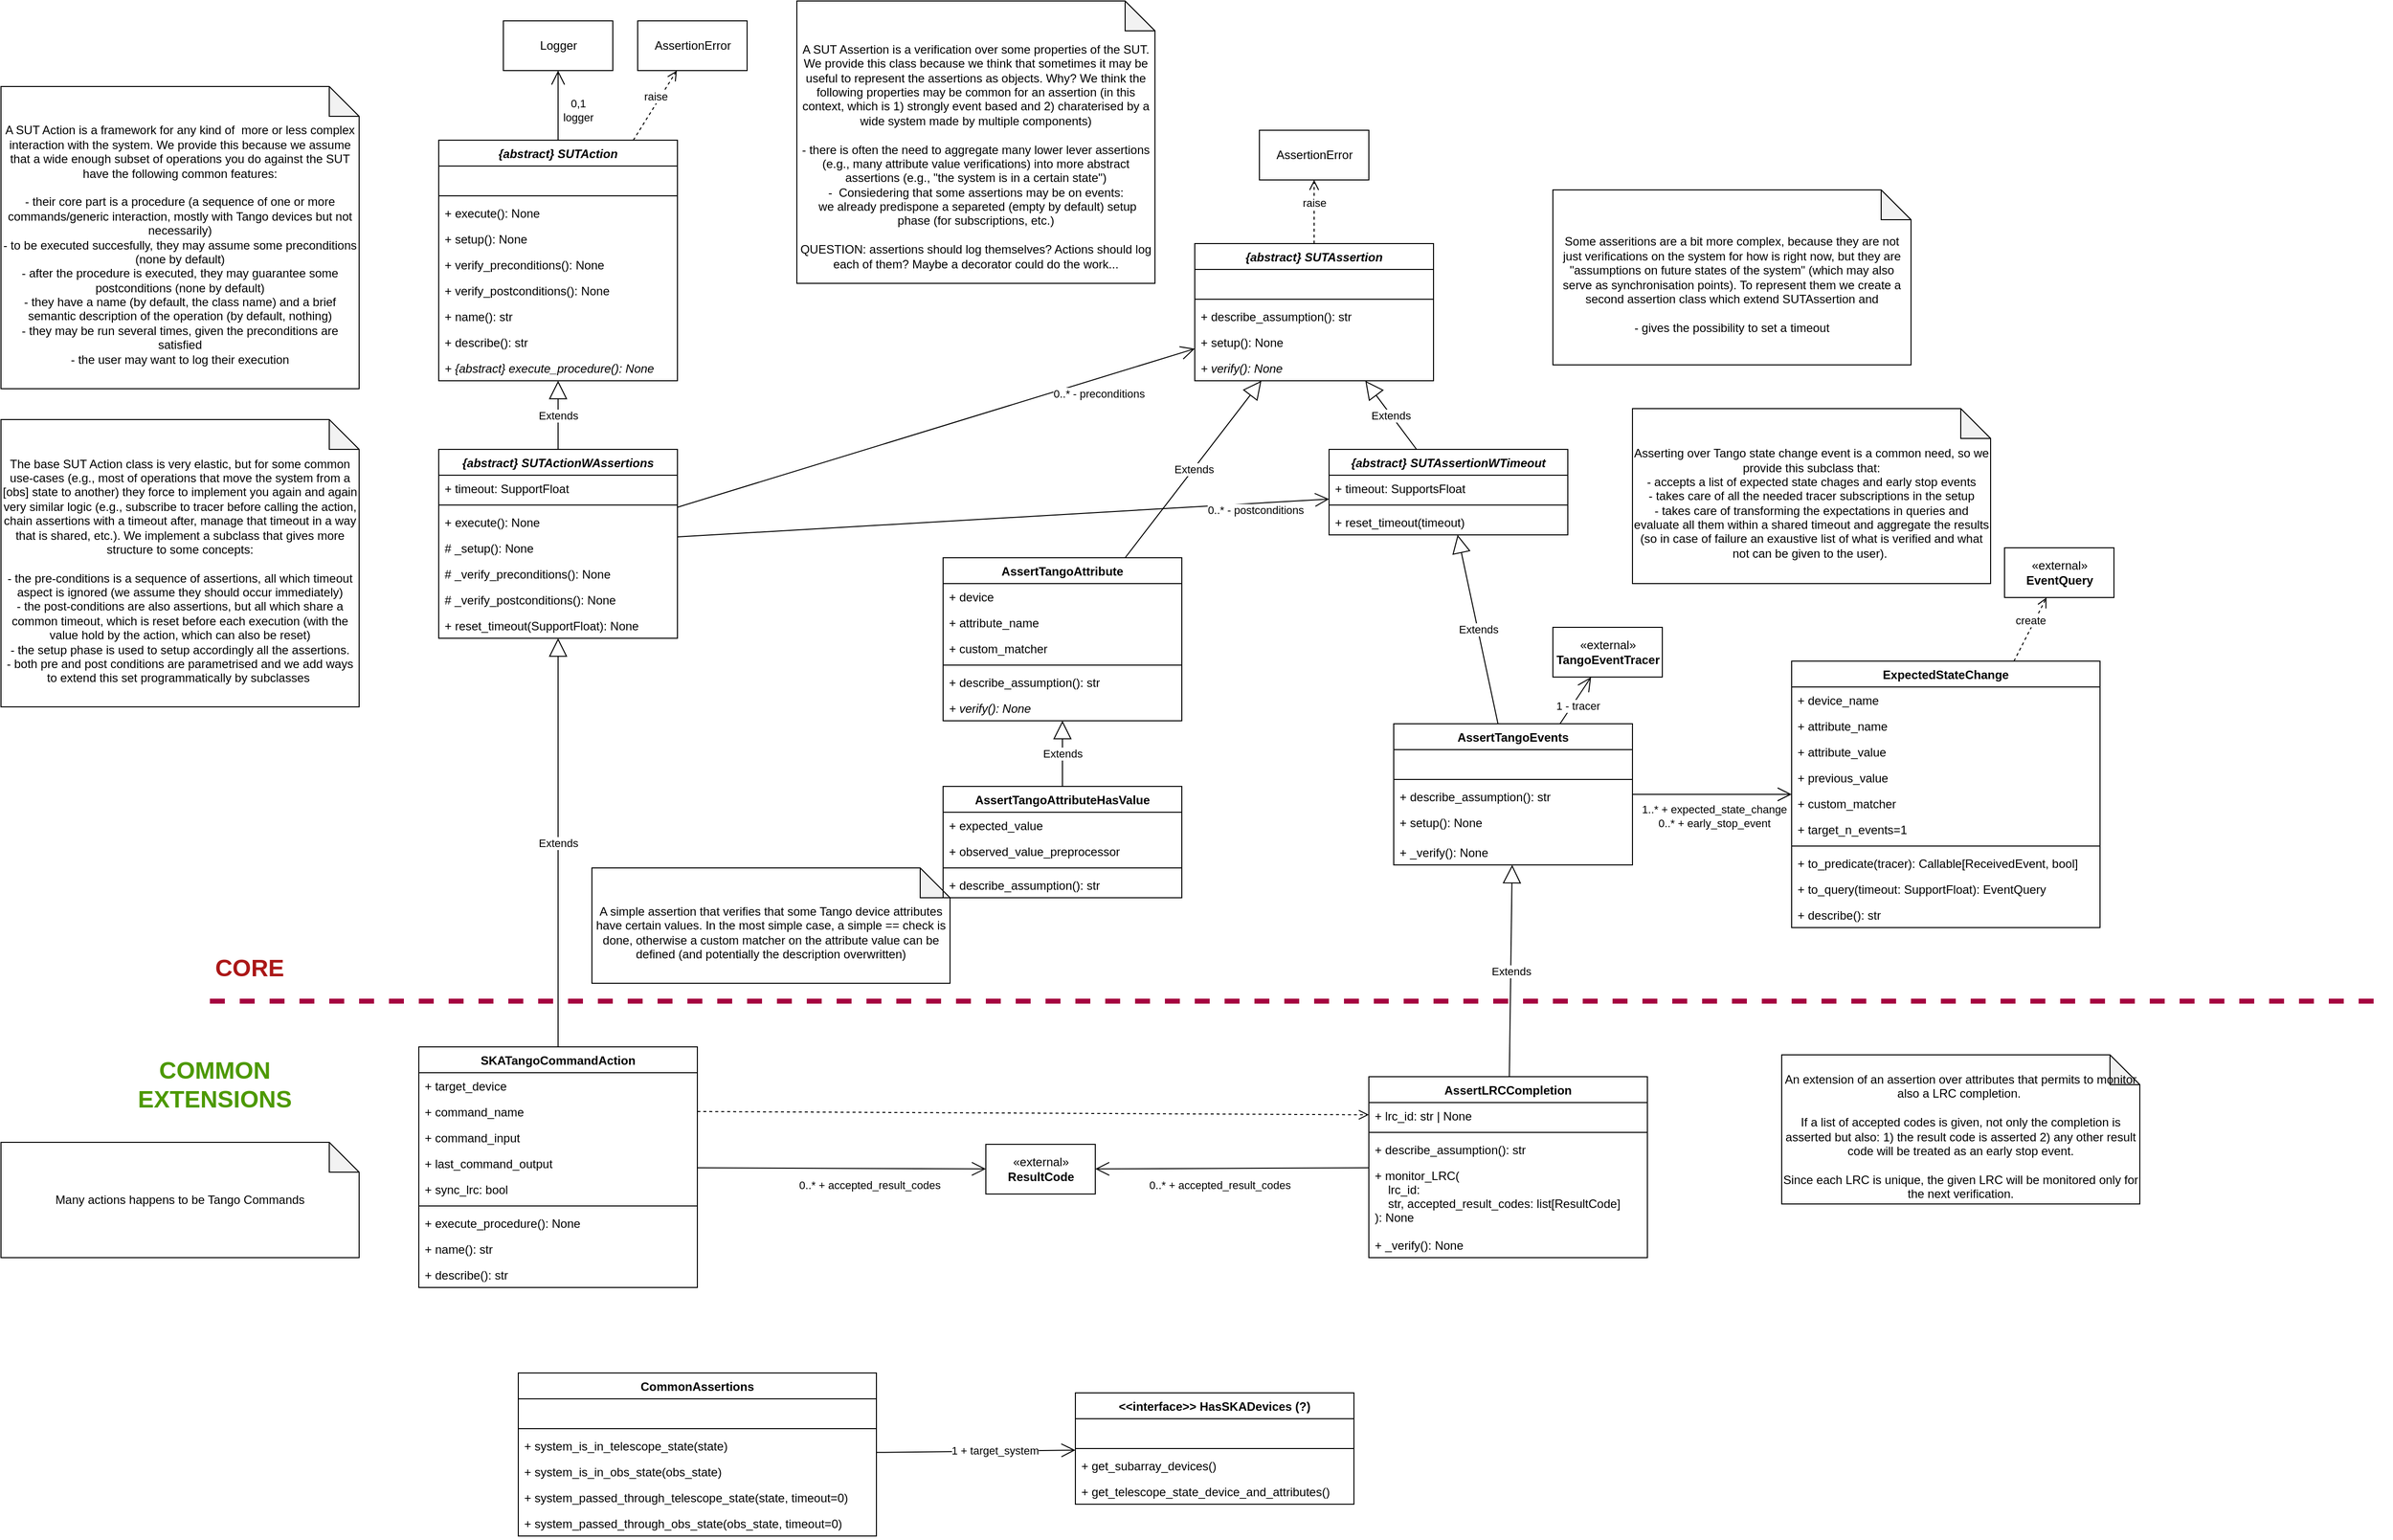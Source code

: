 <mxfile>
    <diagram id="v-a5iRJR_e-lCV0AXOTa" name="IDEA 1">
        <mxGraphModel dx="1858" dy="1591" grid="1" gridSize="10" guides="1" tooltips="1" connect="1" arrows="1" fold="1" page="1" pageScale="1" pageWidth="827" pageHeight="1169" math="0" shadow="0">
            <root>
                <mxCell id="0"/>
                <mxCell id="1" parent="0"/>
                <mxCell id="8" value="&lt;div style=&quot;text-align: center;&quot;&gt;&lt;span style=&quot;text-align: start; background-color: initial;&quot;&gt;&lt;br&gt;&lt;/span&gt;&lt;/div&gt;&lt;div style=&quot;text-align: center;&quot;&gt;&lt;span style=&quot;text-align: start; background-color: initial;&quot;&gt;&lt;br&gt;&lt;/span&gt;&lt;/div&gt;&lt;div style=&quot;text-align: center;&quot;&gt;&lt;span style=&quot;text-align: start; background-color: initial;&quot;&gt;&lt;br&gt;&lt;/span&gt;&lt;/div&gt;&lt;div style=&quot;text-align: center;&quot;&gt;&lt;span style=&quot;text-align: start; background-color: initial;&quot;&gt;The base SUT Action class is very elastic, but for some common use-cases (e.g., most of operations that move the system from a [obs] state to another) they force to implement you again and again very similar logic (e.g., subscribe to tracer before calling the action, chain assertions with a timeout after, manage that timeout in a way that is shared, etc.). We implement a subclass that gives more structure to some concepts:&lt;/span&gt;&lt;/div&gt;&lt;div style=&quot;text-align: center;&quot;&gt;&lt;span style=&quot;text-align: start; background-color: initial;&quot;&gt;&lt;br&gt;&lt;/span&gt;&lt;/div&gt;&lt;div style=&quot;text-align: center;&quot;&gt;&lt;span style=&quot;text-align: start; background-color: initial;&quot;&gt;- the pre-conditions is a sequence of assertions, all which timeout aspect is ignored (we assume they should occur immediately)&lt;/span&gt;&lt;/div&gt;&lt;div style=&quot;text-align: center;&quot;&gt;&lt;span style=&quot;text-align: start; background-color: initial;&quot;&gt;- the post-conditions are also assertions, but all which share a common timeout, which is reset before each execution (with the value hold by the action, which can also be reset)&lt;/span&gt;&lt;/div&gt;&lt;div style=&quot;text-align: center;&quot;&gt;&lt;span style=&quot;background-color: initial; text-align: start;&quot;&gt;- the setup phase is used to setup accordingly all the assertions.&lt;/span&gt;&lt;/div&gt;&lt;div style=&quot;text-align: center;&quot;&gt;&lt;span style=&quot;background-color: initial; text-align: start;&quot;&gt;- both pre and post conditions are parametrised and we add ways&lt;/span&gt;&lt;/div&gt;&lt;div style=&quot;text-align: center;&quot;&gt;&lt;span style=&quot;background-color: initial; text-align: start;&quot;&gt;to extend this set programmatically by subclasses&amp;nbsp;&lt;/span&gt;&lt;/div&gt;&lt;div style=&quot;text-align: center;&quot;&gt;&lt;span style=&quot;background-color: initial; color: rgba(0, 0, 0, 0); font-family: monospace; font-size: 0px; text-align: start;&quot;&gt;&lt;br&gt;&lt;/span&gt;&lt;/div&gt;&lt;div style=&quot;text-align: center;&quot;&gt;&lt;span style=&quot;background-color: initial; color: rgba(0, 0, 0, 0); font-family: monospace; font-size: 0px; text-align: start;&quot;&gt;- bor- CmxGraphModel%3E%3Croot%3E%3CmxCell%20id%3D%220%22%2F%3E%3CmxCell%20id%3D%221%22%20parent%3D%220%22%2F%3E%3CmxCell%20id%3D%222%22%20value%3D%22Extends%22%20style%3D%22endArrow%3Dblock%3BendSize%3D16%3BendFill%3D0%3Bhtml%3D1%3B%22%20edge%3D%221%22%20parent%3D%221%22%3E%3CmxGeometry%20width%3D%22160%22%20relative%3D%221%22%20as%3D%22geometry%22%3E%3CmxPoint%20x%3D%22200%22%20y%3D%22680%22%20as%3D%22sourcePoint%22%2F%3E%3CmxPoint%20x%3D%22200%22%20y%3D%22576%22%20as%3D%22targetPoint%22%2F%3E%3C%2FmxGeometry%3E%3C%2FmxCell%3E%3C%2Froot%3E%3C%2FmxGraphModel%3Ebo&lt;/span&gt;&lt;/div&gt;" style="shape=note;whiteSpace=wrap;html=1;backgroundOutline=1;darkOpacity=0.05;" parent="1" vertex="1">
                    <mxGeometry x="-360" y="241" width="360" height="289" as="geometry"/>
                </mxCell>
                <mxCell id="30" value="AssertionError" style="html=1;" parent="1" vertex="1">
                    <mxGeometry x="280" y="-160" width="110" height="50" as="geometry"/>
                </mxCell>
                <mxCell id="32" value="raise" style="html=1;verticalAlign=bottom;endArrow=open;dashed=1;endSize=8;" parent="1" source="253" target="30" edge="1">
                    <mxGeometry relative="1" as="geometry">
                        <mxPoint x="330" y="506.3" as="sourcePoint"/>
                        <mxPoint x="490" y="490.7" as="targetPoint"/>
                    </mxGeometry>
                </mxCell>
                <mxCell id="33" value="Logger" style="html=1;" parent="1" vertex="1">
                    <mxGeometry x="145" y="-160" width="110" height="50" as="geometry"/>
                </mxCell>
                <mxCell id="34" value="0,1&lt;br&gt;logger" style="endArrow=open;endFill=1;endSize=12;html=1;" parent="1" source="253" target="33" edge="1">
                    <mxGeometry x="-0.143" y="-20" width="160" relative="1" as="geometry">
                        <mxPoint x="200" y="40.0" as="sourcePoint"/>
                        <mxPoint x="420" y="150" as="targetPoint"/>
                        <Array as="points">
                            <mxPoint x="200" y="-40"/>
                        </Array>
                        <mxPoint as="offset"/>
                    </mxGeometry>
                </mxCell>
                <mxCell id="56" value="SKATangoCommandAction" style="swimlane;fontStyle=1;align=center;verticalAlign=top;childLayout=stackLayout;horizontal=1;startSize=26;horizontalStack=0;resizeParent=1;resizeParentMax=0;resizeLast=0;collapsible=1;marginBottom=0;" parent="1" vertex="1">
                    <mxGeometry x="60" y="872" width="280" height="242" as="geometry"/>
                </mxCell>
                <mxCell id="449" value="+ target_device" style="text;strokeColor=none;fillColor=none;align=left;verticalAlign=top;spacingLeft=4;spacingRight=4;overflow=hidden;rotatable=0;points=[[0,0.5],[1,0.5]];portConstraint=eastwest;" parent="56" vertex="1">
                    <mxGeometry y="26" width="280" height="26" as="geometry"/>
                </mxCell>
                <mxCell id="450" value="+ command_name" style="text;strokeColor=none;fillColor=none;align=left;verticalAlign=top;spacingLeft=4;spacingRight=4;overflow=hidden;rotatable=0;points=[[0,0.5],[1,0.5]];portConstraint=eastwest;" parent="56" vertex="1">
                    <mxGeometry y="52" width="280" height="26" as="geometry"/>
                </mxCell>
                <mxCell id="451" value="+ command_input" style="text;strokeColor=none;fillColor=none;align=left;verticalAlign=top;spacingLeft=4;spacingRight=4;overflow=hidden;rotatable=0;points=[[0,0.5],[1,0.5]];portConstraint=eastwest;" parent="56" vertex="1">
                    <mxGeometry y="78" width="280" height="26" as="geometry"/>
                </mxCell>
                <mxCell id="452" value="+ last_command_output" style="text;strokeColor=none;fillColor=none;align=left;verticalAlign=top;spacingLeft=4;spacingRight=4;overflow=hidden;rotatable=0;points=[[0,0.5],[1,0.5]];portConstraint=eastwest;" parent="56" vertex="1">
                    <mxGeometry y="104" width="280" height="26" as="geometry"/>
                </mxCell>
                <mxCell id="462" value="+ sync_lrc: bool" style="text;strokeColor=none;fillColor=none;align=left;verticalAlign=top;spacingLeft=4;spacingRight=4;overflow=hidden;rotatable=0;points=[[0,0.5],[1,0.5]];portConstraint=eastwest;" parent="56" vertex="1">
                    <mxGeometry y="130" width="280" height="26" as="geometry"/>
                </mxCell>
                <mxCell id="60" value="" style="line;strokeWidth=1;fillColor=none;align=left;verticalAlign=middle;spacingTop=-1;spacingLeft=3;spacingRight=3;rotatable=0;labelPosition=right;points=[];portConstraint=eastwest;strokeColor=inherit;" parent="56" vertex="1">
                    <mxGeometry y="156" width="280" height="8" as="geometry"/>
                </mxCell>
                <mxCell id="446" value="+ execute_procedure(): None" style="text;strokeColor=none;fillColor=none;align=left;verticalAlign=top;spacingLeft=4;spacingRight=4;overflow=hidden;rotatable=0;points=[[0,0.5],[1,0.5]];portConstraint=eastwest;fontStyle=0" parent="56" vertex="1">
                    <mxGeometry y="164" width="280" height="26" as="geometry"/>
                </mxCell>
                <mxCell id="64" value="+ name(): str" style="text;strokeColor=none;fillColor=none;align=left;verticalAlign=top;spacingLeft=4;spacingRight=4;overflow=hidden;rotatable=0;points=[[0,0.5],[1,0.5]];portConstraint=eastwest;fontStyle=0" parent="56" vertex="1">
                    <mxGeometry y="190" width="280" height="26" as="geometry"/>
                </mxCell>
                <mxCell id="65" value="+ describe(): str" style="text;strokeColor=none;fillColor=none;align=left;verticalAlign=top;spacingLeft=4;spacingRight=4;overflow=hidden;rotatable=0;points=[[0,0.5],[1,0.5]];portConstraint=eastwest;fontStyle=0" parent="56" vertex="1">
                    <mxGeometry y="216" width="280" height="26" as="geometry"/>
                </mxCell>
                <mxCell id="68" value="Extends" style="endArrow=block;endSize=16;endFill=0;html=1;" parent="1" source="56" target="297" edge="1">
                    <mxGeometry width="160" relative="1" as="geometry">
                        <mxPoint x="470" y="1084" as="sourcePoint"/>
                        <mxPoint x="200.0" y="974" as="targetPoint"/>
                    </mxGeometry>
                </mxCell>
                <mxCell id="81" value="" style="endArrow=none;dashed=1;html=1;fontColor=#a49898;fillColor=#d80073;strokeColor=#A50040;strokeWidth=5;" parent="1" edge="1">
                    <mxGeometry width="50" height="50" relative="1" as="geometry">
                        <mxPoint x="-150" y="826" as="sourcePoint"/>
                        <mxPoint x="2040" y="826" as="targetPoint"/>
                    </mxGeometry>
                </mxCell>
                <mxCell id="82" value="&lt;b style=&quot;&quot;&gt;&lt;font color=&quot;#ab1717&quot; style=&quot;font-size: 24px;&quot;&gt;CORE&lt;/font&gt;&lt;/b&gt;" style="text;html=1;strokeColor=none;fillColor=none;align=center;verticalAlign=middle;whiteSpace=wrap;rounded=0;fontColor=#a49898;" parent="1" vertex="1">
                    <mxGeometry x="-160" y="778" width="100" height="30" as="geometry"/>
                </mxCell>
                <mxCell id="83" value="&lt;b style=&quot;&quot;&gt;&lt;font color=&quot;#4d9900&quot; style=&quot;font-size: 24px;&quot;&gt;COMMON EXTENSIONS&lt;/font&gt;&lt;/b&gt;" style="text;html=1;strokeColor=none;fillColor=none;align=center;verticalAlign=middle;whiteSpace=wrap;rounded=0;fontColor=#a49898;" parent="1" vertex="1">
                    <mxGeometry x="-230" y="880" width="170" height="60" as="geometry"/>
                </mxCell>
                <mxCell id="253" value="{abstract} SUTAction" style="swimlane;fontStyle=3;align=center;verticalAlign=top;childLayout=stackLayout;horizontal=1;startSize=26;horizontalStack=0;resizeParent=1;resizeParentMax=0;resizeLast=0;collapsible=1;marginBottom=0;" parent="1" vertex="1">
                    <mxGeometry x="80" y="-40" width="240" height="242" as="geometry"/>
                </mxCell>
                <mxCell id="254" value=" " style="text;strokeColor=none;fillColor=none;align=left;verticalAlign=top;spacingLeft=4;spacingRight=4;overflow=hidden;rotatable=0;points=[[0,0.5],[1,0.5]];portConstraint=eastwest;" parent="253" vertex="1">
                    <mxGeometry y="26" width="240" height="26" as="geometry"/>
                </mxCell>
                <mxCell id="255" value="" style="line;strokeWidth=1;fillColor=none;align=left;verticalAlign=middle;spacingTop=-1;spacingLeft=3;spacingRight=3;rotatable=0;labelPosition=right;points=[];portConstraint=eastwest;strokeColor=inherit;" parent="253" vertex="1">
                    <mxGeometry y="52" width="240" height="8" as="geometry"/>
                </mxCell>
                <mxCell id="256" value="+ execute(): None" style="text;strokeColor=none;fillColor=none;align=left;verticalAlign=top;spacingLeft=4;spacingRight=4;overflow=hidden;rotatable=0;points=[[0,0.5],[1,0.5]];portConstraint=eastwest;" parent="253" vertex="1">
                    <mxGeometry y="60" width="240" height="26" as="geometry"/>
                </mxCell>
                <mxCell id="263" value="+ setup(): None" style="text;strokeColor=none;fillColor=none;align=left;verticalAlign=top;spacingLeft=4;spacingRight=4;overflow=hidden;rotatable=0;points=[[0,0.5],[1,0.5]];portConstraint=eastwest;fontStyle=0" parent="253" vertex="1">
                    <mxGeometry y="86" width="240" height="26" as="geometry"/>
                </mxCell>
                <mxCell id="258" value="+ verify_preconditions(): None" style="text;strokeColor=none;fillColor=none;align=left;verticalAlign=top;spacingLeft=4;spacingRight=4;overflow=hidden;rotatable=0;points=[[0,0.5],[1,0.5]];portConstraint=eastwest;fontStyle=0" parent="253" vertex="1">
                    <mxGeometry y="112" width="240" height="26" as="geometry"/>
                </mxCell>
                <mxCell id="259" value="+ verify_postconditions(): None" style="text;strokeColor=none;fillColor=none;align=left;verticalAlign=top;spacingLeft=4;spacingRight=4;overflow=hidden;rotatable=0;points=[[0,0.5],[1,0.5]];portConstraint=eastwest;fontStyle=0" parent="253" vertex="1">
                    <mxGeometry y="138" width="240" height="26" as="geometry"/>
                </mxCell>
                <mxCell id="260" value="+ name(): str" style="text;strokeColor=none;fillColor=none;align=left;verticalAlign=top;spacingLeft=4;spacingRight=4;overflow=hidden;rotatable=0;points=[[0,0.5],[1,0.5]];portConstraint=eastwest;fontStyle=0" parent="253" vertex="1">
                    <mxGeometry y="164" width="240" height="26" as="geometry"/>
                </mxCell>
                <mxCell id="261" value="+ describe(): str" style="text;strokeColor=none;fillColor=none;align=left;verticalAlign=top;spacingLeft=4;spacingRight=4;overflow=hidden;rotatable=0;points=[[0,0.5],[1,0.5]];portConstraint=eastwest;fontStyle=0" parent="253" vertex="1">
                    <mxGeometry y="190" width="240" height="26" as="geometry"/>
                </mxCell>
                <mxCell id="257" value="+ {abstract} execute_procedure(): None" style="text;strokeColor=none;fillColor=none;align=left;verticalAlign=top;spacingLeft=4;spacingRight=4;overflow=hidden;rotatable=0;points=[[0,0.5],[1,0.5]];portConstraint=eastwest;fontStyle=2" parent="253" vertex="1">
                    <mxGeometry y="216" width="240" height="26" as="geometry"/>
                </mxCell>
                <mxCell id="262" value="&lt;br&gt;&lt;br&gt;A SUT Action is a framework for any kind of&amp;nbsp; more or less complex interaction with the system. We provide this because we assume that a wide enough subset of operations you do against the SUT have the following common features:&lt;br&gt;&lt;br&gt;- their core part is a procedure (a sequence of one or more commands/generic interaction, mostly with Tango devices but not necessarily)&lt;br&gt;- to be executed succesfully, they may assume some preconditions (none by default)&lt;br&gt;- after the procedure is executed, they may guarantee some postconditions (none by default)&lt;br&gt;- they have a name (by default, the class name) and a brief semantic description of the operation (by default, nothing)&lt;br&gt;- they may be run several times, given the preconditions are satisfied&lt;br&gt;- the user may want to log their execution&lt;br&gt;&lt;span style=&quot;color: rgba(0, 0, 0, 0); font-family: monospace; font-size: 0px; text-align: start;&quot;&gt;&amp;nbsp;%3CmxGraphModel%3E%3Croot%3E%3CmxCell%20id%3D%220%22%2F%3E%3CmxCell%20id%3D%221%22%20parent%3D%220%22%2F%3E%3CmxCell%20id%3D%222%22%20value%3D%22Extends%22%20style%3D%22endArrow%3Dblock%3BendSize%3D16%3BendFill%3D0%3Bhtml%3D1%3B%22%20edge%3D%221%22%20parent%3D%221%22%3E%3CmxGeometry%20width%3D%22160%22%20relative%3D%221%22%20as%3D%22geometry%22%3E%3CmxPoint%20x%3D%22200%22%20y%3D%22680%22%20as%3D%22sourcePoint%22%2F%3E%3CmxPoint%20x%3D%22200%22%20y%3D%22576%22%20as%3D%22targetPoint%22%2F%3E%3C%2FmxGeometry%3E%3C%2FmxCell%3E%3C%2Froot%3E%3C%2FmxGraphModel%3E&lt;/span&gt;" style="shape=note;whiteSpace=wrap;html=1;backgroundOutline=1;darkOpacity=0.05;" parent="1" vertex="1">
                    <mxGeometry x="-360" y="-94" width="360" height="304" as="geometry"/>
                </mxCell>
                <mxCell id="266" value="{abstract} SUTAssertion" style="swimlane;fontStyle=3;align=center;verticalAlign=top;childLayout=stackLayout;horizontal=1;startSize=26;horizontalStack=0;resizeParent=1;resizeParentMax=0;resizeLast=0;collapsible=1;marginBottom=0;" parent="1" vertex="1">
                    <mxGeometry x="840" y="64" width="240" height="138" as="geometry"/>
                </mxCell>
                <mxCell id="267" value=" " style="text;strokeColor=none;fillColor=none;align=left;verticalAlign=top;spacingLeft=4;spacingRight=4;overflow=hidden;rotatable=0;points=[[0,0.5],[1,0.5]];portConstraint=eastwest;" parent="266" vertex="1">
                    <mxGeometry y="26" width="240" height="26" as="geometry"/>
                </mxCell>
                <mxCell id="268" value="" style="line;strokeWidth=1;fillColor=none;align=left;verticalAlign=middle;spacingTop=-1;spacingLeft=3;spacingRight=3;rotatable=0;labelPosition=right;points=[];portConstraint=eastwest;strokeColor=inherit;" parent="266" vertex="1">
                    <mxGeometry y="52" width="240" height="8" as="geometry"/>
                </mxCell>
                <mxCell id="270" value="+ describe_assumption(): str" style="text;strokeColor=none;fillColor=none;align=left;verticalAlign=top;spacingLeft=4;spacingRight=4;overflow=hidden;rotatable=0;points=[[0,0.5],[1,0.5]];portConstraint=eastwest;fontStyle=0" parent="266" vertex="1">
                    <mxGeometry y="60" width="240" height="26" as="geometry"/>
                </mxCell>
                <mxCell id="313" value="+ setup(): None" style="text;strokeColor=none;fillColor=none;align=left;verticalAlign=top;spacingLeft=4;spacingRight=4;overflow=hidden;rotatable=0;points=[[0,0.5],[1,0.5]];portConstraint=eastwest;fontStyle=0" parent="266" vertex="1">
                    <mxGeometry y="86" width="240" height="26" as="geometry"/>
                </mxCell>
                <mxCell id="286" value="+ verify(): None" style="text;strokeColor=none;fillColor=none;align=left;verticalAlign=top;spacingLeft=4;spacingRight=4;overflow=hidden;rotatable=0;points=[[0,0.5],[1,0.5]];portConstraint=eastwest;fontStyle=2" parent="266" vertex="1">
                    <mxGeometry y="112" width="240" height="26" as="geometry"/>
                </mxCell>
                <mxCell id="272" value="&lt;br&gt;&lt;br&gt;A SUT Assertion is a verification over some properties of the SUT. We provide this class because we think that sometimes it may be useful to represent the assertions as objects. Why? We think the following properties may be common for an assertion (in this context, which is 1) strongly event based and 2) charaterised by a wide system made by multiple components)&lt;br&gt;&lt;br&gt;- there is often the need to aggregate many lower lever assertions (e.g., many attribute value verifications) into more abstract assertions (e.g., &quot;the system is in a certain state&quot;)&lt;br&gt;-&amp;nbsp; Consiedering that some assertions may be on events:&lt;br&gt;&amp;nbsp;we already predispone a separeted (empty by default) setup phase (for subscriptions, etc.)&lt;br&gt;&lt;br&gt;QUESTION: assertions should log themselves? Actions should log each of them? Maybe a decorator could do the work..." style="shape=note;whiteSpace=wrap;html=1;backgroundOutline=1;darkOpacity=0.05;" parent="1" vertex="1">
                    <mxGeometry x="440" y="-180" width="360" height="284" as="geometry"/>
                </mxCell>
                <mxCell id="275" value="AssertionError" style="html=1;" parent="1" vertex="1">
                    <mxGeometry x="905" y="-50" width="110" height="50" as="geometry"/>
                </mxCell>
                <mxCell id="276" value="raise" style="html=1;verticalAlign=bottom;endArrow=open;dashed=1;endSize=8;" parent="1" source="266" target="275" edge="1">
                    <mxGeometry relative="1" as="geometry">
                        <mxPoint x="1074.88" y="-2.274e-13" as="sourcePoint"/>
                        <mxPoint x="1245" y="530.7" as="targetPoint"/>
                    </mxGeometry>
                </mxCell>
                <mxCell id="279" value="&lt;br&gt;Some asseritions are a bit more complex, because they are not just verifications on the system for how is right now, but they are &quot;assumptions on future states of the system&quot; (which may also serve as synchronisation points). To represent them we create a second assertion class which extend SUTAssertion and&lt;br&gt;&lt;br&gt;- gives the possibility to set a timeout" style="shape=note;whiteSpace=wrap;html=1;backgroundOutline=1;darkOpacity=0.05;" parent="1" vertex="1">
                    <mxGeometry x="1200" y="10" width="360" height="176" as="geometry"/>
                </mxCell>
                <mxCell id="297" value="{abstract} SUTActionWAssertions" style="swimlane;fontStyle=3;align=center;verticalAlign=top;childLayout=stackLayout;horizontal=1;startSize=26;horizontalStack=0;resizeParent=1;resizeParentMax=0;resizeLast=0;collapsible=1;marginBottom=0;" parent="1" vertex="1">
                    <mxGeometry x="80" y="271" width="240" height="190" as="geometry"/>
                </mxCell>
                <mxCell id="307" value="+ timeout: SupportFloat" style="text;strokeColor=none;fillColor=none;align=left;verticalAlign=top;spacingLeft=4;spacingRight=4;overflow=hidden;rotatable=0;points=[[0,0.5],[1,0.5]];portConstraint=eastwest;" parent="297" vertex="1">
                    <mxGeometry y="26" width="240" height="26" as="geometry"/>
                </mxCell>
                <mxCell id="299" value="" style="line;strokeWidth=1;fillColor=none;align=left;verticalAlign=middle;spacingTop=-1;spacingLeft=3;spacingRight=3;rotatable=0;labelPosition=right;points=[];portConstraint=eastwest;strokeColor=inherit;" parent="297" vertex="1">
                    <mxGeometry y="52" width="240" height="8" as="geometry"/>
                </mxCell>
                <mxCell id="300" value="+ execute(): None" style="text;strokeColor=none;fillColor=none;align=left;verticalAlign=top;spacingLeft=4;spacingRight=4;overflow=hidden;rotatable=0;points=[[0,0.5],[1,0.5]];portConstraint=eastwest;" parent="297" vertex="1">
                    <mxGeometry y="60" width="240" height="26" as="geometry"/>
                </mxCell>
                <mxCell id="301" value="# _setup(): None" style="text;strokeColor=none;fillColor=none;align=left;verticalAlign=top;spacingLeft=4;spacingRight=4;overflow=hidden;rotatable=0;points=[[0,0.5],[1,0.5]];portConstraint=eastwest;fontStyle=0" parent="297" vertex="1">
                    <mxGeometry y="86" width="240" height="26" as="geometry"/>
                </mxCell>
                <mxCell id="302" value="# _verify_preconditions(): None" style="text;strokeColor=none;fillColor=none;align=left;verticalAlign=top;spacingLeft=4;spacingRight=4;overflow=hidden;rotatable=0;points=[[0,0.5],[1,0.5]];portConstraint=eastwest;fontStyle=0" parent="297" vertex="1">
                    <mxGeometry y="112" width="240" height="26" as="geometry"/>
                </mxCell>
                <mxCell id="303" value="# _verify_postconditions(): None" style="text;strokeColor=none;fillColor=none;align=left;verticalAlign=top;spacingLeft=4;spacingRight=4;overflow=hidden;rotatable=0;points=[[0,0.5],[1,0.5]];portConstraint=eastwest;fontStyle=0" parent="297" vertex="1">
                    <mxGeometry y="138" width="240" height="26" as="geometry"/>
                </mxCell>
                <mxCell id="308" value="+ reset_timeout(SupportFloat): None" style="text;strokeColor=none;fillColor=none;align=left;verticalAlign=top;spacingLeft=4;spacingRight=4;overflow=hidden;rotatable=0;points=[[0,0.5],[1,0.5]];portConstraint=eastwest;fontStyle=0" parent="297" vertex="1">
                    <mxGeometry y="164" width="240" height="26" as="geometry"/>
                </mxCell>
                <mxCell id="309" value="" style="endArrow=open;endFill=1;endSize=12;html=1;" parent="1" source="297" target="266" edge="1">
                    <mxGeometry width="160" relative="1" as="geometry">
                        <mxPoint x="438.91" y="424.3" as="sourcePoint"/>
                        <mxPoint x="630.001" y="276" as="targetPoint"/>
                    </mxGeometry>
                </mxCell>
                <mxCell id="310" value="0..* - preconditions&amp;nbsp;" style="edgeLabel;html=1;align=center;verticalAlign=middle;resizable=0;points=[];" parent="309" vertex="1" connectable="0">
                    <mxGeometry x="0.141" relative="1" as="geometry">
                        <mxPoint x="128" y="-23" as="offset"/>
                    </mxGeometry>
                </mxCell>
                <mxCell id="311" value="" style="endArrow=open;endFill=1;endSize=12;html=1;" parent="1" source="297" target="478" edge="1">
                    <mxGeometry width="160" relative="1" as="geometry">
                        <mxPoint x="330" y="314.364" as="sourcePoint"/>
                        <mxPoint x="840" y="366.842" as="targetPoint"/>
                    </mxGeometry>
                </mxCell>
                <mxCell id="312" value="0..* - postconditions" style="edgeLabel;html=1;align=center;verticalAlign=middle;resizable=0;points=[];" parent="311" vertex="1" connectable="0">
                    <mxGeometry x="0.141" relative="1" as="geometry">
                        <mxPoint x="207" y="-6" as="offset"/>
                    </mxGeometry>
                </mxCell>
                <mxCell id="314" value="Extends" style="endArrow=block;endSize=16;endFill=0;html=1;" parent="1" source="297" target="253" edge="1">
                    <mxGeometry width="160" relative="1" as="geometry">
                        <mxPoint x="400" y="558" as="sourcePoint"/>
                        <mxPoint x="400" y="476" as="targetPoint"/>
                    </mxGeometry>
                </mxCell>
                <mxCell id="330" value="AssertLRCCompletion" style="swimlane;fontStyle=1;align=center;verticalAlign=top;childLayout=stackLayout;horizontal=1;startSize=26;horizontalStack=0;resizeParent=1;resizeParentMax=0;resizeLast=0;collapsible=1;marginBottom=0;" parent="1" vertex="1">
                    <mxGeometry x="1015" y="902" width="280" height="182" as="geometry"/>
                </mxCell>
                <mxCell id="331" value="+ lrc_id: str | None" style="text;strokeColor=none;fillColor=none;align=left;verticalAlign=top;spacingLeft=4;spacingRight=4;overflow=hidden;rotatable=0;points=[[0,0.5],[1,0.5]];portConstraint=eastwest;" parent="330" vertex="1">
                    <mxGeometry y="26" width="280" height="26" as="geometry"/>
                </mxCell>
                <mxCell id="332" value="" style="line;strokeWidth=1;fillColor=none;align=left;verticalAlign=middle;spacingTop=-1;spacingLeft=3;spacingRight=3;rotatable=0;labelPosition=right;points=[];portConstraint=eastwest;strokeColor=inherit;" parent="330" vertex="1">
                    <mxGeometry y="52" width="280" height="8" as="geometry"/>
                </mxCell>
                <mxCell id="391" value="+ describe_assumption(): str" style="text;strokeColor=none;fillColor=none;align=left;verticalAlign=top;spacingLeft=4;spacingRight=4;overflow=hidden;rotatable=0;points=[[0,0.5],[1,0.5]];portConstraint=eastwest;fontStyle=0" parent="330" vertex="1">
                    <mxGeometry y="60" width="280" height="26" as="geometry"/>
                </mxCell>
                <mxCell id="335" value="+ monitor_LRC(&#xa;    lrc_id: &#xa;    str, accepted_result_codes: list[ResultCode]&#xa;): None" style="text;strokeColor=none;fillColor=none;align=left;verticalAlign=top;spacingLeft=4;spacingRight=4;overflow=hidden;rotatable=0;points=[[0,0.5],[1,0.5]];portConstraint=eastwest;fontStyle=0" parent="330" vertex="1">
                    <mxGeometry y="86" width="280" height="70" as="geometry"/>
                </mxCell>
                <mxCell id="406" value="+ _verify(): None" style="text;strokeColor=none;fillColor=none;align=left;verticalAlign=top;spacingLeft=4;spacingRight=4;overflow=hidden;rotatable=0;points=[[0,0.5],[1,0.5]];portConstraint=eastwest;fontStyle=0" parent="330" vertex="1">
                    <mxGeometry y="156" width="280" height="26" as="geometry"/>
                </mxCell>
                <mxCell id="338" value="«external»&lt;br&gt;&lt;b&gt;ResultCode&lt;/b&gt;" style="html=1;" parent="1" vertex="1">
                    <mxGeometry x="630" y="970" width="110" height="50" as="geometry"/>
                </mxCell>
                <mxCell id="339" value="" style="endArrow=open;endFill=1;endSize=12;html=1;" parent="1" source="330" target="338" edge="1">
                    <mxGeometry width="160" relative="1" as="geometry">
                        <mxPoint x="600" y="827.998" as="sourcePoint"/>
                        <mxPoint x="280" y="864.847" as="targetPoint"/>
                    </mxGeometry>
                </mxCell>
                <mxCell id="340" value="0..* + accepted_result_codes" style="edgeLabel;html=1;align=center;verticalAlign=middle;resizable=0;points=[];" parent="339" vertex="1" connectable="0">
                    <mxGeometry x="0.141" relative="1" as="geometry">
                        <mxPoint x="7" y="16" as="offset"/>
                    </mxGeometry>
                </mxCell>
                <mxCell id="341" value="AssertTangoEvents" style="swimlane;fontStyle=1;align=center;verticalAlign=top;childLayout=stackLayout;horizontal=1;startSize=26;horizontalStack=0;resizeParent=1;resizeParentMax=0;resizeLast=0;collapsible=1;marginBottom=0;" parent="1" vertex="1">
                    <mxGeometry x="1040" y="547" width="240" height="142" as="geometry"/>
                </mxCell>
                <mxCell id="342" value=" " style="text;strokeColor=none;fillColor=none;align=left;verticalAlign=top;spacingLeft=4;spacingRight=4;overflow=hidden;rotatable=0;points=[[0,0.5],[1,0.5]];portConstraint=eastwest;" parent="341" vertex="1">
                    <mxGeometry y="26" width="240" height="26" as="geometry"/>
                </mxCell>
                <mxCell id="343" value="" style="line;strokeWidth=1;fillColor=none;align=left;verticalAlign=middle;spacingTop=-1;spacingLeft=3;spacingRight=3;rotatable=0;labelPosition=right;points=[];portConstraint=eastwest;strokeColor=inherit;" parent="341" vertex="1">
                    <mxGeometry y="52" width="240" height="8" as="geometry"/>
                </mxCell>
                <mxCell id="393" value="+ describe_assumption(): str" style="text;strokeColor=none;fillColor=none;align=left;verticalAlign=top;spacingLeft=4;spacingRight=4;overflow=hidden;rotatable=0;points=[[0,0.5],[1,0.5]];portConstraint=eastwest;fontStyle=0" parent="341" vertex="1">
                    <mxGeometry y="60" width="240" height="26" as="geometry"/>
                </mxCell>
                <mxCell id="344" value="+ setup(): None" style="text;strokeColor=none;fillColor=none;align=left;verticalAlign=top;spacingLeft=4;spacingRight=4;overflow=hidden;rotatable=0;points=[[0,0.5],[1,0.5]];portConstraint=eastwest;fontStyle=0" parent="341" vertex="1">
                    <mxGeometry y="86" width="240" height="30" as="geometry"/>
                </mxCell>
                <mxCell id="345" value="+ _verify(): None" style="text;strokeColor=none;fillColor=none;align=left;verticalAlign=top;spacingLeft=4;spacingRight=4;overflow=hidden;rotatable=0;points=[[0,0.5],[1,0.5]];portConstraint=eastwest;fontStyle=0" parent="341" vertex="1">
                    <mxGeometry y="116" width="240" height="26" as="geometry"/>
                </mxCell>
                <mxCell id="346" value="ExpectedStateChange" style="swimlane;fontStyle=1;align=center;verticalAlign=top;childLayout=stackLayout;horizontal=1;startSize=26;horizontalStack=0;resizeParent=1;resizeParentMax=0;resizeLast=0;collapsible=1;marginBottom=0;" parent="1" vertex="1">
                    <mxGeometry x="1440" y="484" width="310" height="268" as="geometry"/>
                </mxCell>
                <mxCell id="347" value="+ device_name" style="text;strokeColor=none;fillColor=none;align=left;verticalAlign=top;spacingLeft=4;spacingRight=4;overflow=hidden;rotatable=0;points=[[0,0.5],[1,0.5]];portConstraint=eastwest;" parent="346" vertex="1">
                    <mxGeometry y="26" width="310" height="26" as="geometry"/>
                </mxCell>
                <mxCell id="352" value="+ attribute_name" style="text;strokeColor=none;fillColor=none;align=left;verticalAlign=top;spacingLeft=4;spacingRight=4;overflow=hidden;rotatable=0;points=[[0,0.5],[1,0.5]];portConstraint=eastwest;" parent="346" vertex="1">
                    <mxGeometry y="52" width="310" height="26" as="geometry"/>
                </mxCell>
                <mxCell id="355" value="+ attribute_value" style="text;strokeColor=none;fillColor=none;align=left;verticalAlign=top;spacingLeft=4;spacingRight=4;overflow=hidden;rotatable=0;points=[[0,0.5],[1,0.5]];portConstraint=eastwest;" parent="346" vertex="1">
                    <mxGeometry y="78" width="310" height="26" as="geometry"/>
                </mxCell>
                <mxCell id="356" value="+ previous_value" style="text;strokeColor=none;fillColor=none;align=left;verticalAlign=top;spacingLeft=4;spacingRight=4;overflow=hidden;rotatable=0;points=[[0,0.5],[1,0.5]];portConstraint=eastwest;" parent="346" vertex="1">
                    <mxGeometry y="104" width="310" height="26" as="geometry"/>
                </mxCell>
                <mxCell id="357" value="+ custom_matcher" style="text;strokeColor=none;fillColor=none;align=left;verticalAlign=top;spacingLeft=4;spacingRight=4;overflow=hidden;rotatable=0;points=[[0,0.5],[1,0.5]];portConstraint=eastwest;" parent="346" vertex="1">
                    <mxGeometry y="130" width="310" height="26" as="geometry"/>
                </mxCell>
                <mxCell id="358" value="+ target_n_events=1" style="text;strokeColor=none;fillColor=none;align=left;verticalAlign=top;spacingLeft=4;spacingRight=4;overflow=hidden;rotatable=0;points=[[0,0.5],[1,0.5]];portConstraint=eastwest;" parent="346" vertex="1">
                    <mxGeometry y="156" width="310" height="26" as="geometry"/>
                </mxCell>
                <mxCell id="348" value="" style="line;strokeWidth=1;fillColor=none;align=left;verticalAlign=middle;spacingTop=-1;spacingLeft=3;spacingRight=3;rotatable=0;labelPosition=right;points=[];portConstraint=eastwest;strokeColor=inherit;" parent="346" vertex="1">
                    <mxGeometry y="182" width="310" height="8" as="geometry"/>
                </mxCell>
                <mxCell id="351" value="+ to_predicate(tracer): Callable[ReceivedEvent, bool]" style="text;strokeColor=none;fillColor=none;align=left;verticalAlign=top;spacingLeft=4;spacingRight=4;overflow=hidden;rotatable=0;points=[[0,0.5],[1,0.5]];portConstraint=eastwest;" parent="346" vertex="1">
                    <mxGeometry y="190" width="310" height="26" as="geometry"/>
                </mxCell>
                <mxCell id="353" value="+ to_query(timeout: SupportFloat): EventQuery" style="text;strokeColor=none;fillColor=none;align=left;verticalAlign=top;spacingLeft=4;spacingRight=4;overflow=hidden;rotatable=0;points=[[0,0.5],[1,0.5]];portConstraint=eastwest;" parent="346" vertex="1">
                    <mxGeometry y="216" width="310" height="26" as="geometry"/>
                </mxCell>
                <mxCell id="362" value="+ describe(): str" style="text;strokeColor=none;fillColor=none;align=left;verticalAlign=top;spacingLeft=4;spacingRight=4;overflow=hidden;rotatable=0;points=[[0,0.5],[1,0.5]];portConstraint=eastwest;" parent="346" vertex="1">
                    <mxGeometry y="242" width="310" height="26" as="geometry"/>
                </mxCell>
                <mxCell id="359" value="" style="endArrow=open;endFill=1;endSize=12;html=1;" parent="1" source="341" target="346" edge="1">
                    <mxGeometry width="160" relative="1" as="geometry">
                        <mxPoint x="1000" y="950.001" as="sourcePoint"/>
                        <mxPoint x="1520" y="956.159" as="targetPoint"/>
                    </mxGeometry>
                </mxCell>
                <mxCell id="360" value="1..* + expected_state_change&lt;br&gt;0..* + early_stop_event" style="edgeLabel;html=1;align=center;verticalAlign=middle;resizable=0;points=[];" parent="359" vertex="1" connectable="0">
                    <mxGeometry x="0.141" relative="1" as="geometry">
                        <mxPoint x="-10" y="22" as="offset"/>
                    </mxGeometry>
                </mxCell>
                <mxCell id="363" value="«external»&lt;br&gt;&lt;b&gt;TangoEventTracer&lt;/b&gt;" style="html=1;" parent="1" vertex="1">
                    <mxGeometry x="1200" y="450" width="110" height="50" as="geometry"/>
                </mxCell>
                <mxCell id="364" value="«external»&lt;br&gt;&lt;b&gt;EventQuery&lt;/b&gt;" style="html=1;" parent="1" vertex="1">
                    <mxGeometry x="1654" y="370" width="110" height="50" as="geometry"/>
                </mxCell>
                <mxCell id="366" value="" style="endArrow=open;endFill=1;endSize=12;html=1;" parent="1" source="341" target="363" edge="1">
                    <mxGeometry width="160" relative="1" as="geometry">
                        <mxPoint x="1260" y="876" as="sourcePoint"/>
                        <mxPoint x="1470" y="876" as="targetPoint"/>
                    </mxGeometry>
                </mxCell>
                <mxCell id="367" value="1 - tracer" style="edgeLabel;html=1;align=center;verticalAlign=middle;resizable=0;points=[];" parent="366" vertex="1" connectable="0">
                    <mxGeometry x="0.141" relative="1" as="geometry">
                        <mxPoint y="8" as="offset"/>
                    </mxGeometry>
                </mxCell>
                <mxCell id="370" value="Extends" style="endArrow=block;endSize=16;endFill=0;html=1;" parent="1" source="341" target="478" edge="1">
                    <mxGeometry width="160" relative="1" as="geometry">
                        <mxPoint x="970.0" y="329" as="sourcePoint"/>
                        <mxPoint x="1014.98" y="436" as="targetPoint"/>
                    </mxGeometry>
                </mxCell>
                <mxCell id="371" value="Extends" style="endArrow=block;endSize=16;endFill=0;html=1;" parent="1" source="330" target="341" edge="1">
                    <mxGeometry width="160" relative="1" as="geometry">
                        <mxPoint x="1122.263" y="570.0" as="sourcePoint"/>
                        <mxPoint x="1280" y="715.294" as="targetPoint"/>
                    </mxGeometry>
                </mxCell>
                <mxCell id="372" value="AssertTangoAttribute" style="swimlane;fontStyle=1;align=center;verticalAlign=top;childLayout=stackLayout;horizontal=1;startSize=26;horizontalStack=0;resizeParent=1;resizeParentMax=0;resizeLast=0;collapsible=1;marginBottom=0;" parent="1" vertex="1">
                    <mxGeometry x="587" y="380" width="240" height="164" as="geometry"/>
                </mxCell>
                <mxCell id="377" value="+ device" style="text;strokeColor=none;fillColor=none;align=left;verticalAlign=top;spacingLeft=4;spacingRight=4;overflow=hidden;rotatable=0;points=[[0,0.5],[1,0.5]];portConstraint=eastwest;" parent="372" vertex="1">
                    <mxGeometry y="26" width="240" height="26" as="geometry"/>
                </mxCell>
                <mxCell id="474" value="+ attribute_name" style="text;strokeColor=none;fillColor=none;align=left;verticalAlign=top;spacingLeft=4;spacingRight=4;overflow=hidden;rotatable=0;points=[[0,0.5],[1,0.5]];portConstraint=eastwest;" parent="372" vertex="1">
                    <mxGeometry y="52" width="240" height="26" as="geometry"/>
                </mxCell>
                <mxCell id="378" value="+ custom_matcher" style="text;strokeColor=none;fillColor=none;align=left;verticalAlign=top;spacingLeft=4;spacingRight=4;overflow=hidden;rotatable=0;points=[[0,0.5],[1,0.5]];portConstraint=eastwest;" parent="372" vertex="1">
                    <mxGeometry y="78" width="240" height="26" as="geometry"/>
                </mxCell>
                <mxCell id="374" value="" style="line;strokeWidth=1;fillColor=none;align=left;verticalAlign=middle;spacingTop=-1;spacingLeft=3;spacingRight=3;rotatable=0;labelPosition=right;points=[];portConstraint=eastwest;strokeColor=inherit;" parent="372" vertex="1">
                    <mxGeometry y="104" width="240" height="8" as="geometry"/>
                </mxCell>
                <mxCell id="476" value="+ describe_assumption(): str" style="text;strokeColor=none;fillColor=none;align=left;verticalAlign=top;spacingLeft=4;spacingRight=4;overflow=hidden;rotatable=0;points=[[0,0.5],[1,0.5]];portConstraint=eastwest;fontStyle=0" parent="372" vertex="1">
                    <mxGeometry y="112" width="240" height="26" as="geometry"/>
                </mxCell>
                <mxCell id="475" value="+ verify(): None" style="text;strokeColor=none;fillColor=none;align=left;verticalAlign=top;spacingLeft=4;spacingRight=4;overflow=hidden;rotatable=0;points=[[0,0.5],[1,0.5]];portConstraint=eastwest;fontStyle=2" parent="372" vertex="1">
                    <mxGeometry y="138" width="240" height="26" as="geometry"/>
                </mxCell>
                <mxCell id="380" value="&lt;br&gt;Asserting over Tango state change event is a common need, so we provide this subclass that:&lt;br&gt;- accepts a list of expected state chages and early stop events&lt;br&gt;- takes care of all the needed tracer subscriptions in the setup&lt;br&gt;- takes care of transforming the expectations in queries and evaluate all them within a shared timeout and aggregate the results (so in case of failure an exaustive list of what is verified and what&lt;br&gt;not can be given to the user).&amp;nbsp;" style="shape=note;whiteSpace=wrap;html=1;backgroundOutline=1;darkOpacity=0.05;" parent="1" vertex="1">
                    <mxGeometry x="1280" y="230" width="360" height="176" as="geometry"/>
                </mxCell>
                <mxCell id="381" value="&lt;br&gt;A simple assertion that verifies that some Tango device attributes have certain values. In the most simple case, a simple == check is done, otherwise a custom matcher on the attribute value can be defined (and potentially the description overwritten)" style="shape=note;whiteSpace=wrap;html=1;backgroundOutline=1;darkOpacity=0.05;" parent="1" vertex="1">
                    <mxGeometry x="234" y="692" width="360" height="116" as="geometry"/>
                </mxCell>
                <mxCell id="383" value="&lt;br&gt;An extension of an assertion over attributes that permits to monitor also a LRC completion.&amp;nbsp;&lt;br&gt;&lt;br&gt;If a list of accepted codes is given, not only the completion is asserted but also: 1) the result code is asserted 2) any other result code will be treated as an early stop event.&lt;br&gt;&lt;br&gt;Since each LRC is unique, the given LRC will be monitored only for the next verification." style="shape=note;whiteSpace=wrap;html=1;backgroundOutline=1;darkOpacity=0.05;" parent="1" vertex="1">
                    <mxGeometry x="1430" y="880" width="360" height="150" as="geometry"/>
                </mxCell>
                <mxCell id="413" value="Extends" style="endArrow=block;endSize=16;endFill=0;html=1;" parent="1" source="372" target="266" edge="1">
                    <mxGeometry width="160" relative="1" as="geometry">
                        <mxPoint x="970.0" y="308" as="sourcePoint"/>
                        <mxPoint x="970.0" y="238" as="targetPoint"/>
                    </mxGeometry>
                </mxCell>
                <mxCell id="414" value="CommonAssertions" style="swimlane;fontStyle=1;align=center;verticalAlign=top;childLayout=stackLayout;horizontal=1;startSize=26;horizontalStack=0;resizeParent=1;resizeParentMax=0;resizeLast=0;collapsible=1;marginBottom=0;" parent="1" vertex="1">
                    <mxGeometry x="160" y="1200" width="360" height="164" as="geometry"/>
                </mxCell>
                <mxCell id="415" value=" " style="text;strokeColor=none;fillColor=none;align=left;verticalAlign=top;spacingLeft=4;spacingRight=4;overflow=hidden;rotatable=0;points=[[0,0.5],[1,0.5]];portConstraint=eastwest;" parent="414" vertex="1">
                    <mxGeometry y="26" width="360" height="26" as="geometry"/>
                </mxCell>
                <mxCell id="416" value="" style="line;strokeWidth=1;fillColor=none;align=left;verticalAlign=middle;spacingTop=-1;spacingLeft=3;spacingRight=3;rotatable=0;labelPosition=right;points=[];portConstraint=eastwest;strokeColor=inherit;" parent="414" vertex="1">
                    <mxGeometry y="52" width="360" height="8" as="geometry"/>
                </mxCell>
                <mxCell id="417" value="+ system_is_in_telescope_state(state)" style="text;strokeColor=none;fillColor=none;align=left;verticalAlign=top;spacingLeft=4;spacingRight=4;overflow=hidden;rotatable=0;points=[[0,0.5],[1,0.5]];portConstraint=eastwest;" parent="414" vertex="1">
                    <mxGeometry y="60" width="360" height="26" as="geometry"/>
                </mxCell>
                <mxCell id="426" value="+ system_is_in_obs_state(obs_state)" style="text;strokeColor=none;fillColor=none;align=left;verticalAlign=top;spacingLeft=4;spacingRight=4;overflow=hidden;rotatable=0;points=[[0,0.5],[1,0.5]];portConstraint=eastwest;" parent="414" vertex="1">
                    <mxGeometry y="86" width="360" height="26" as="geometry"/>
                </mxCell>
                <mxCell id="427" value="+ system_passed_through_telescope_state(state, timeout=0)" style="text;strokeColor=none;fillColor=none;align=left;verticalAlign=top;spacingLeft=4;spacingRight=4;overflow=hidden;rotatable=0;points=[[0,0.5],[1,0.5]];portConstraint=eastwest;" parent="414" vertex="1">
                    <mxGeometry y="112" width="360" height="26" as="geometry"/>
                </mxCell>
                <mxCell id="428" value="+ system_passed_through_obs_state(obs_state, timeout=0)" style="text;strokeColor=none;fillColor=none;align=left;verticalAlign=top;spacingLeft=4;spacingRight=4;overflow=hidden;rotatable=0;points=[[0,0.5],[1,0.5]];portConstraint=eastwest;" parent="414" vertex="1">
                    <mxGeometry y="138" width="360" height="26" as="geometry"/>
                </mxCell>
                <mxCell id="441" value="&lt;&lt;interface&gt;&gt; HasSKADevices (?)" style="swimlane;fontStyle=1;align=center;verticalAlign=top;childLayout=stackLayout;horizontal=1;startSize=26;horizontalStack=0;resizeParent=1;resizeParentMax=0;resizeLast=0;collapsible=1;marginBottom=0;" parent="1" vertex="1">
                    <mxGeometry x="720" y="1220" width="280" height="112" as="geometry"/>
                </mxCell>
                <mxCell id="442" value=" " style="text;strokeColor=none;fillColor=none;align=left;verticalAlign=top;spacingLeft=4;spacingRight=4;overflow=hidden;rotatable=0;points=[[0,0.5],[1,0.5]];portConstraint=eastwest;" parent="441" vertex="1">
                    <mxGeometry y="26" width="280" height="26" as="geometry"/>
                </mxCell>
                <mxCell id="443" value="" style="line;strokeWidth=1;fillColor=none;align=left;verticalAlign=middle;spacingTop=-1;spacingLeft=3;spacingRight=3;rotatable=0;labelPosition=right;points=[];portConstraint=eastwest;strokeColor=inherit;" parent="441" vertex="1">
                    <mxGeometry y="52" width="280" height="8" as="geometry"/>
                </mxCell>
                <mxCell id="444" value="+ get_subarray_devices()" style="text;strokeColor=none;fillColor=none;align=left;verticalAlign=top;spacingLeft=4;spacingRight=4;overflow=hidden;rotatable=0;points=[[0,0.5],[1,0.5]];portConstraint=eastwest;" parent="441" vertex="1">
                    <mxGeometry y="60" width="280" height="26" as="geometry"/>
                </mxCell>
                <mxCell id="445" value="+ get_telescope_state_device_and_attributes()" style="text;strokeColor=none;fillColor=none;align=left;verticalAlign=top;spacingLeft=4;spacingRight=4;overflow=hidden;rotatable=0;points=[[0,0.5],[1,0.5]];portConstraint=eastwest;" parent="441" vertex="1">
                    <mxGeometry y="86" width="280" height="26" as="geometry"/>
                </mxCell>
                <mxCell id="447" value="" style="endArrow=open;endFill=1;endSize=12;html=1;" parent="1" source="56" target="338" edge="1">
                    <mxGeometry width="160" relative="1" as="geometry">
                        <mxPoint x="440" y="1070" as="sourcePoint"/>
                        <mxPoint x="750" y="951" as="targetPoint"/>
                    </mxGeometry>
                </mxCell>
                <mxCell id="448" value="0..* + accepted_result_codes" style="edgeLabel;html=1;align=center;verticalAlign=middle;resizable=0;points=[];" parent="447" vertex="1" connectable="0">
                    <mxGeometry x="0.141" relative="1" as="geometry">
                        <mxPoint x="7" y="16" as="offset"/>
                    </mxGeometry>
                </mxCell>
                <mxCell id="463" value="" style="endArrow=open;endFill=1;endSize=12;html=1;" parent="1" source="414" target="441" edge="1">
                    <mxGeometry width="160" relative="1" as="geometry">
                        <mxPoint x="350" y="1003.577" as="sourcePoint"/>
                        <mxPoint x="640" y="1004.773" as="targetPoint"/>
                    </mxGeometry>
                </mxCell>
                <mxCell id="464" value="1 + target_system" style="edgeLabel;html=1;align=center;verticalAlign=middle;resizable=0;points=[];" parent="463" vertex="1" connectable="0">
                    <mxGeometry x="0.141" relative="1" as="geometry">
                        <mxPoint x="5" y="-1" as="offset"/>
                    </mxGeometry>
                </mxCell>
                <mxCell id="465" value="create" style="html=1;verticalAlign=bottom;endArrow=open;dashed=1;endSize=8;" parent="1" source="346" target="364" edge="1">
                    <mxGeometry relative="1" as="geometry">
                        <mxPoint x="1809.997" y="461" as="sourcePoint"/>
                        <mxPoint x="1810.26" y="367" as="targetPoint"/>
                    </mxGeometry>
                </mxCell>
                <mxCell id="467" value="" style="html=1;verticalAlign=bottom;endArrow=open;dashed=1;endSize=8;exitX=1;exitY=0.5;exitDx=0;exitDy=0;" parent="1" source="450" target="331" edge="1">
                    <mxGeometry x="0.038" y="9" relative="1" as="geometry">
                        <mxPoint x="500" y="920" as="sourcePoint"/>
                        <mxPoint x="500" y="836" as="targetPoint"/>
                        <mxPoint as="offset"/>
                    </mxGeometry>
                </mxCell>
                <mxCell id="468" value="Many actions happens to be Tango Commands" style="shape=note;whiteSpace=wrap;html=1;backgroundOutline=1;darkOpacity=0.05;" parent="1" vertex="1">
                    <mxGeometry x="-360" y="968" width="360" height="116" as="geometry"/>
                </mxCell>
                <mxCell id="469" value="AssertTangoAttributeHasValue" style="swimlane;fontStyle=1;align=center;verticalAlign=top;childLayout=stackLayout;horizontal=1;startSize=26;horizontalStack=0;resizeParent=1;resizeParentMax=0;resizeLast=0;collapsible=1;marginBottom=0;" parent="1" vertex="1">
                    <mxGeometry x="587" y="610" width="240" height="112" as="geometry"/>
                </mxCell>
                <mxCell id="470" value="+ expected_value" style="text;strokeColor=none;fillColor=none;align=left;verticalAlign=top;spacingLeft=4;spacingRight=4;overflow=hidden;rotatable=0;points=[[0,0.5],[1,0.5]];portConstraint=eastwest;" parent="469" vertex="1">
                    <mxGeometry y="26" width="240" height="26" as="geometry"/>
                </mxCell>
                <mxCell id="471" value="+ observed_value_preprocessor" style="text;strokeColor=none;fillColor=none;align=left;verticalAlign=top;spacingLeft=4;spacingRight=4;overflow=hidden;rotatable=0;points=[[0,0.5],[1,0.5]];portConstraint=eastwest;" parent="469" vertex="1">
                    <mxGeometry y="52" width="240" height="26" as="geometry"/>
                </mxCell>
                <mxCell id="472" value="" style="line;strokeWidth=1;fillColor=none;align=left;verticalAlign=middle;spacingTop=-1;spacingLeft=3;spacingRight=3;rotatable=0;labelPosition=right;points=[];portConstraint=eastwest;strokeColor=inherit;" parent="469" vertex="1">
                    <mxGeometry y="78" width="240" height="8" as="geometry"/>
                </mxCell>
                <mxCell id="486" value="+ describe_assumption(): str" style="text;strokeColor=none;fillColor=none;align=left;verticalAlign=top;spacingLeft=4;spacingRight=4;overflow=hidden;rotatable=0;points=[[0,0.5],[1,0.5]];portConstraint=eastwest;fontStyle=0" parent="469" vertex="1">
                    <mxGeometry y="86" width="240" height="26" as="geometry"/>
                </mxCell>
                <mxCell id="477" value="Extends" style="endArrow=block;endSize=16;endFill=0;html=1;" parent="1" source="469" target="372" edge="1">
                    <mxGeometry width="160" relative="1" as="geometry">
                        <mxPoint x="747" y="401" as="sourcePoint"/>
                        <mxPoint x="841.756" y="142" as="targetPoint"/>
                    </mxGeometry>
                </mxCell>
                <mxCell id="478" value="{abstract} SUTAssertionWTimeout" style="swimlane;fontStyle=3;align=center;verticalAlign=top;childLayout=stackLayout;horizontal=1;startSize=26;horizontalStack=0;resizeParent=1;resizeParentMax=0;resizeLast=0;collapsible=1;marginBottom=0;" parent="1" vertex="1">
                    <mxGeometry x="975" y="271" width="240" height="86" as="geometry"/>
                </mxCell>
                <mxCell id="479" value="+ timeout: SupportsFloat" style="text;strokeColor=none;fillColor=none;align=left;verticalAlign=top;spacingLeft=4;spacingRight=4;overflow=hidden;rotatable=0;points=[[0,0.5],[1,0.5]];portConstraint=eastwest;" parent="478" vertex="1">
                    <mxGeometry y="26" width="240" height="26" as="geometry"/>
                </mxCell>
                <mxCell id="480" value="" style="line;strokeWidth=1;fillColor=none;align=left;verticalAlign=middle;spacingTop=-1;spacingLeft=3;spacingRight=3;rotatable=0;labelPosition=right;points=[];portConstraint=eastwest;strokeColor=inherit;" parent="478" vertex="1">
                    <mxGeometry y="52" width="240" height="8" as="geometry"/>
                </mxCell>
                <mxCell id="481" value="+ reset_timeout(timeout)" style="text;strokeColor=none;fillColor=none;align=left;verticalAlign=top;spacingLeft=4;spacingRight=4;overflow=hidden;rotatable=0;points=[[0,0.5],[1,0.5]];portConstraint=eastwest;fontStyle=0" parent="478" vertex="1">
                    <mxGeometry y="60" width="240" height="26" as="geometry"/>
                </mxCell>
                <mxCell id="484" value="Extends" style="endArrow=block;endSize=16;endFill=0;html=1;" parent="1" source="478" target="266" edge="1">
                    <mxGeometry width="160" relative="1" as="geometry">
                        <mxPoint x="782.034" y="380" as="sourcePoint"/>
                        <mxPoint x="915.276" y="212" as="targetPoint"/>
                    </mxGeometry>
                </mxCell>
            </root>
        </mxGraphModel>
    </diagram>
    <diagram name="IDEA 2" id="E38d0bXhZWa378gpeTfj">
        <mxGraphModel dx="1928" dy="1996" grid="1" gridSize="10" guides="1" tooltips="1" connect="1" arrows="1" fold="1" page="1" pageScale="1" pageWidth="827" pageHeight="1169" math="0" shadow="0">
            <root>
                <mxCell id="yMMe7j_UTyrGYQPRYcxt-0"/>
                <mxCell id="yMMe7j_UTyrGYQPRYcxt-1" parent="yMMe7j_UTyrGYQPRYcxt-0"/>
                <mxCell id="yMMe7j_UTyrGYQPRYcxt-2" value="&lt;div style=&quot;text-align: center;&quot;&gt;&lt;span style=&quot;text-align: start; background-color: initial;&quot;&gt;&lt;br&gt;&lt;/span&gt;&lt;/div&gt;&lt;div style=&quot;text-align: center;&quot;&gt;&lt;span style=&quot;text-align: start; background-color: initial;&quot;&gt;&lt;br&gt;&lt;/span&gt;&lt;/div&gt;&lt;div style=&quot;text-align: center;&quot;&gt;&lt;span style=&quot;text-align: start; background-color: initial;&quot;&gt;&lt;br&gt;&lt;/span&gt;&lt;/div&gt;&lt;div style=&quot;text-align: center;&quot;&gt;&lt;span style=&quot;text-align: start; background-color: initial;&quot;&gt;The base SUT Action class is very elastic, but for some common use-cases (e.g., most of operations that move the system from a [obs] state to another) they force to implement you again and again very similar logic (e.g., subscribe to tracer before calling the action, chain assertions with a timeout after, manage that timeout in a way that is shared, etc.). We implement a subclass that gives more structure to some concepts:&lt;/span&gt;&lt;/div&gt;&lt;div style=&quot;text-align: center;&quot;&gt;&lt;span style=&quot;text-align: start; background-color: initial;&quot;&gt;&lt;br&gt;&lt;/span&gt;&lt;/div&gt;&lt;div style=&quot;text-align: center;&quot;&gt;&lt;span style=&quot;text-align: start; background-color: initial;&quot;&gt;- the pre-conditions is a sequence of assertions, all which timeout aspect is ignored (we assume they should occur immediately)&lt;/span&gt;&lt;/div&gt;&lt;div style=&quot;text-align: center;&quot;&gt;&lt;span style=&quot;text-align: start; background-color: initial;&quot;&gt;- the post-conditions are also assertions, but all which share a common timeout, which is reset before each execution (with the value hold by the action, which can also be reset)&lt;/span&gt;&lt;/div&gt;&lt;div style=&quot;text-align: center;&quot;&gt;&lt;span style=&quot;background-color: initial; text-align: start;&quot;&gt;- the setup phase is used to setup accordingly all the assertions.&lt;/span&gt;&lt;/div&gt;&lt;div style=&quot;text-align: center;&quot;&gt;&lt;span style=&quot;background-color: initial; text-align: start;&quot;&gt;- both pre and post conditions are parametrised and we add ways&lt;/span&gt;&lt;/div&gt;&lt;div style=&quot;text-align: center;&quot;&gt;&lt;span style=&quot;background-color: initial; text-align: start;&quot;&gt;to extend this set programmatically by subclasses&amp;nbsp;&lt;/span&gt;&lt;/div&gt;&lt;div style=&quot;text-align: center;&quot;&gt;&lt;span style=&quot;background-color: initial; color: rgba(0, 0, 0, 0); font-family: monospace; font-size: 0px; text-align: start;&quot;&gt;&lt;br&gt;&lt;/span&gt;&lt;/div&gt;&lt;div style=&quot;text-align: center;&quot;&gt;&lt;span style=&quot;background-color: initial; color: rgba(0, 0, 0, 0); font-family: monospace; font-size: 0px; text-align: start;&quot;&gt;- bor- CmxGraphModel%3E%3Croot%3E%3CmxCell%20id%3D%220%22%2F%3E%3CmxCell%20id%3D%221%22%20parent%3D%220%22%2F%3E%3CmxCell%20id%3D%222%22%20value%3D%22Extends%22%20style%3D%22endArrow%3Dblock%3BendSize%3D16%3BendFill%3D0%3Bhtml%3D1%3B%22%20edge%3D%221%22%20parent%3D%221%22%3E%3CmxGeometry%20width%3D%22160%22%20relative%3D%221%22%20as%3D%22geometry%22%3E%3CmxPoint%20x%3D%22200%22%20y%3D%22680%22%20as%3D%22sourcePoint%22%2F%3E%3CmxPoint%20x%3D%22200%22%20y%3D%22576%22%20as%3D%22targetPoint%22%2F%3E%3C%2FmxGeometry%3E%3C%2FmxCell%3E%3C%2Froot%3E%3C%2FmxGraphModel%3Ebo&lt;/span&gt;&lt;/div&gt;" style="shape=note;whiteSpace=wrap;html=1;backgroundOutline=1;darkOpacity=0.05;" parent="yMMe7j_UTyrGYQPRYcxt-1" vertex="1">
                    <mxGeometry x="-360" y="241" width="360" height="289" as="geometry"/>
                </mxCell>
                <mxCell id="yMMe7j_UTyrGYQPRYcxt-3" value="AssertionError" style="html=1;" parent="yMMe7j_UTyrGYQPRYcxt-1" vertex="1">
                    <mxGeometry x="280" y="-160" width="110" height="50" as="geometry"/>
                </mxCell>
                <mxCell id="yMMe7j_UTyrGYQPRYcxt-4" value="raise" style="html=1;verticalAlign=bottom;endArrow=open;dashed=1;endSize=8;" parent="yMMe7j_UTyrGYQPRYcxt-1" source="yMMe7j_UTyrGYQPRYcxt-21" target="yMMe7j_UTyrGYQPRYcxt-3" edge="1">
                    <mxGeometry relative="1" as="geometry">
                        <mxPoint x="330" y="506.3" as="sourcePoint"/>
                        <mxPoint x="490" y="490.7" as="targetPoint"/>
                    </mxGeometry>
                </mxCell>
                <mxCell id="yMMe7j_UTyrGYQPRYcxt-5" value="Logger" style="html=1;" parent="yMMe7j_UTyrGYQPRYcxt-1" vertex="1">
                    <mxGeometry x="145" y="-160" width="110" height="50" as="geometry"/>
                </mxCell>
                <mxCell id="yMMe7j_UTyrGYQPRYcxt-6" value="0,1&lt;br&gt;logger" style="endArrow=open;endFill=1;endSize=12;html=1;" parent="yMMe7j_UTyrGYQPRYcxt-1" source="yMMe7j_UTyrGYQPRYcxt-21" target="yMMe7j_UTyrGYQPRYcxt-5" edge="1">
                    <mxGeometry x="-0.143" y="-20" width="160" relative="1" as="geometry">
                        <mxPoint x="200" y="40.0" as="sourcePoint"/>
                        <mxPoint x="420" y="150" as="targetPoint"/>
                        <Array as="points">
                            <mxPoint x="200" y="-40"/>
                        </Array>
                        <mxPoint as="offset"/>
                    </mxGeometry>
                </mxCell>
                <mxCell id="yMMe7j_UTyrGYQPRYcxt-7" value="TangoLRCAction" style="swimlane;fontStyle=1;align=center;verticalAlign=top;childLayout=stackLayout;horizontal=1;startSize=26;horizontalStack=0;resizeParent=1;resizeParentMax=0;resizeLast=0;collapsible=1;marginBottom=0;" parent="yMMe7j_UTyrGYQPRYcxt-1" vertex="1">
                    <mxGeometry x="60" y="872" width="280" height="242" as="geometry"/>
                </mxCell>
                <mxCell id="yMMe7j_UTyrGYQPRYcxt-8" value="+ target_device" style="text;strokeColor=none;fillColor=none;align=left;verticalAlign=top;spacingLeft=4;spacingRight=4;overflow=hidden;rotatable=0;points=[[0,0.5],[1,0.5]];portConstraint=eastwest;" parent="yMMe7j_UTyrGYQPRYcxt-7" vertex="1">
                    <mxGeometry y="26" width="280" height="26" as="geometry"/>
                </mxCell>
                <mxCell id="yMMe7j_UTyrGYQPRYcxt-9" value="+ command_name" style="text;strokeColor=none;fillColor=none;align=left;verticalAlign=top;spacingLeft=4;spacingRight=4;overflow=hidden;rotatable=0;points=[[0,0.5],[1,0.5]];portConstraint=eastwest;" parent="yMMe7j_UTyrGYQPRYcxt-7" vertex="1">
                    <mxGeometry y="52" width="280" height="26" as="geometry"/>
                </mxCell>
                <mxCell id="yMMe7j_UTyrGYQPRYcxt-10" value="+ command_input" style="text;strokeColor=none;fillColor=none;align=left;verticalAlign=top;spacingLeft=4;spacingRight=4;overflow=hidden;rotatable=0;points=[[0,0.5],[1,0.5]];portConstraint=eastwest;" parent="yMMe7j_UTyrGYQPRYcxt-7" vertex="1">
                    <mxGeometry y="78" width="280" height="26" as="geometry"/>
                </mxCell>
                <mxCell id="yMMe7j_UTyrGYQPRYcxt-11" value="+ last_command_output" style="text;strokeColor=none;fillColor=none;align=left;verticalAlign=top;spacingLeft=4;spacingRight=4;overflow=hidden;rotatable=0;points=[[0,0.5],[1,0.5]];portConstraint=eastwest;" parent="yMMe7j_UTyrGYQPRYcxt-7" vertex="1">
                    <mxGeometry y="104" width="280" height="26" as="geometry"/>
                </mxCell>
                <mxCell id="yMMe7j_UTyrGYQPRYcxt-12" value="+ sync_lrc: bool" style="text;strokeColor=none;fillColor=none;align=left;verticalAlign=top;spacingLeft=4;spacingRight=4;overflow=hidden;rotatable=0;points=[[0,0.5],[1,0.5]];portConstraint=eastwest;" parent="yMMe7j_UTyrGYQPRYcxt-7" vertex="1">
                    <mxGeometry y="130" width="280" height="26" as="geometry"/>
                </mxCell>
                <mxCell id="yMMe7j_UTyrGYQPRYcxt-13" value="" style="line;strokeWidth=1;fillColor=none;align=left;verticalAlign=middle;spacingTop=-1;spacingLeft=3;spacingRight=3;rotatable=0;labelPosition=right;points=[];portConstraint=eastwest;strokeColor=inherit;" parent="yMMe7j_UTyrGYQPRYcxt-7" vertex="1">
                    <mxGeometry y="156" width="280" height="8" as="geometry"/>
                </mxCell>
                <mxCell id="yMMe7j_UTyrGYQPRYcxt-14" value="+ execute_procedure(): None" style="text;strokeColor=none;fillColor=none;align=left;verticalAlign=top;spacingLeft=4;spacingRight=4;overflow=hidden;rotatable=0;points=[[0,0.5],[1,0.5]];portConstraint=eastwest;fontStyle=0" parent="yMMe7j_UTyrGYQPRYcxt-7" vertex="1">
                    <mxGeometry y="164" width="280" height="26" as="geometry"/>
                </mxCell>
                <mxCell id="yMMe7j_UTyrGYQPRYcxt-15" value="+ name(): str" style="text;strokeColor=none;fillColor=none;align=left;verticalAlign=top;spacingLeft=4;spacingRight=4;overflow=hidden;rotatable=0;points=[[0,0.5],[1,0.5]];portConstraint=eastwest;fontStyle=0" parent="yMMe7j_UTyrGYQPRYcxt-7" vertex="1">
                    <mxGeometry y="190" width="280" height="26" as="geometry"/>
                </mxCell>
                <mxCell id="yMMe7j_UTyrGYQPRYcxt-16" value="+ describe(): str" style="text;strokeColor=none;fillColor=none;align=left;verticalAlign=top;spacingLeft=4;spacingRight=4;overflow=hidden;rotatable=0;points=[[0,0.5],[1,0.5]];portConstraint=eastwest;fontStyle=0" parent="yMMe7j_UTyrGYQPRYcxt-7" vertex="1">
                    <mxGeometry y="216" width="280" height="26" as="geometry"/>
                </mxCell>
                <mxCell id="yMMe7j_UTyrGYQPRYcxt-17" value="Extends" style="endArrow=block;endSize=16;endFill=0;html=1;" parent="yMMe7j_UTyrGYQPRYcxt-1" source="yMMe7j_UTyrGYQPRYcxt-7" target="yMMe7j_UTyrGYQPRYcxt-42" edge="1">
                    <mxGeometry width="160" relative="1" as="geometry">
                        <mxPoint x="470" y="1084" as="sourcePoint"/>
                        <mxPoint x="200.0" y="974" as="targetPoint"/>
                    </mxGeometry>
                </mxCell>
                <mxCell id="yMMe7j_UTyrGYQPRYcxt-18" value="" style="endArrow=none;dashed=1;html=1;fontColor=#a49898;fillColor=#d80073;strokeColor=#A50040;strokeWidth=5;" parent="yMMe7j_UTyrGYQPRYcxt-1" edge="1">
                    <mxGeometry width="50" height="50" relative="1" as="geometry">
                        <mxPoint x="-150" y="826" as="sourcePoint"/>
                        <mxPoint x="2040" y="826" as="targetPoint"/>
                    </mxGeometry>
                </mxCell>
                <mxCell id="yMMe7j_UTyrGYQPRYcxt-19" value="&lt;b style=&quot;&quot;&gt;&lt;font color=&quot;#ab1717&quot; style=&quot;font-size: 24px;&quot;&gt;CORE&lt;/font&gt;&lt;/b&gt;" style="text;html=1;strokeColor=none;fillColor=none;align=center;verticalAlign=middle;whiteSpace=wrap;rounded=0;fontColor=#a49898;" parent="yMMe7j_UTyrGYQPRYcxt-1" vertex="1">
                    <mxGeometry x="-160" y="778" width="100" height="30" as="geometry"/>
                </mxCell>
                <mxCell id="yMMe7j_UTyrGYQPRYcxt-20" value="&lt;b style=&quot;&quot;&gt;&lt;font color=&quot;#4d9900&quot; style=&quot;font-size: 24px;&quot;&gt;COMMON EXTENSIONS&lt;/font&gt;&lt;/b&gt;" style="text;html=1;strokeColor=none;fillColor=none;align=center;verticalAlign=middle;whiteSpace=wrap;rounded=0;fontColor=#a49898;" parent="yMMe7j_UTyrGYQPRYcxt-1" vertex="1">
                    <mxGeometry x="-230" y="880" width="170" height="60" as="geometry"/>
                </mxCell>
                <mxCell id="yMMe7j_UTyrGYQPRYcxt-21" value="{abstract} SUTAction" style="swimlane;fontStyle=3;align=center;verticalAlign=top;childLayout=stackLayout;horizontal=1;startSize=26;horizontalStack=0;resizeParent=1;resizeParentMax=0;resizeLast=0;collapsible=1;marginBottom=0;" parent="yMMe7j_UTyrGYQPRYcxt-1" vertex="1">
                    <mxGeometry x="80" y="-40" width="240" height="242" as="geometry"/>
                </mxCell>
                <mxCell id="yMMe7j_UTyrGYQPRYcxt-22" value=" " style="text;strokeColor=none;fillColor=none;align=left;verticalAlign=top;spacingLeft=4;spacingRight=4;overflow=hidden;rotatable=0;points=[[0,0.5],[1,0.5]];portConstraint=eastwest;" parent="yMMe7j_UTyrGYQPRYcxt-21" vertex="1">
                    <mxGeometry y="26" width="240" height="26" as="geometry"/>
                </mxCell>
                <mxCell id="yMMe7j_UTyrGYQPRYcxt-23" value="" style="line;strokeWidth=1;fillColor=none;align=left;verticalAlign=middle;spacingTop=-1;spacingLeft=3;spacingRight=3;rotatable=0;labelPosition=right;points=[];portConstraint=eastwest;strokeColor=inherit;" parent="yMMe7j_UTyrGYQPRYcxt-21" vertex="1">
                    <mxGeometry y="52" width="240" height="8" as="geometry"/>
                </mxCell>
                <mxCell id="yMMe7j_UTyrGYQPRYcxt-24" value="+ execute(): None" style="text;strokeColor=none;fillColor=none;align=left;verticalAlign=top;spacingLeft=4;spacingRight=4;overflow=hidden;rotatable=0;points=[[0,0.5],[1,0.5]];portConstraint=eastwest;" parent="yMMe7j_UTyrGYQPRYcxt-21" vertex="1">
                    <mxGeometry y="60" width="240" height="26" as="geometry"/>
                </mxCell>
                <mxCell id="yMMe7j_UTyrGYQPRYcxt-25" value="+ setup(): None" style="text;strokeColor=none;fillColor=none;align=left;verticalAlign=top;spacingLeft=4;spacingRight=4;overflow=hidden;rotatable=0;points=[[0,0.5],[1,0.5]];portConstraint=eastwest;fontStyle=0" parent="yMMe7j_UTyrGYQPRYcxt-21" vertex="1">
                    <mxGeometry y="86" width="240" height="26" as="geometry"/>
                </mxCell>
                <mxCell id="yMMe7j_UTyrGYQPRYcxt-26" value="+ verify_preconditions(): None" style="text;strokeColor=none;fillColor=none;align=left;verticalAlign=top;spacingLeft=4;spacingRight=4;overflow=hidden;rotatable=0;points=[[0,0.5],[1,0.5]];portConstraint=eastwest;fontStyle=0" parent="yMMe7j_UTyrGYQPRYcxt-21" vertex="1">
                    <mxGeometry y="112" width="240" height="26" as="geometry"/>
                </mxCell>
                <mxCell id="yMMe7j_UTyrGYQPRYcxt-27" value="+ verify_postconditions(): None" style="text;strokeColor=none;fillColor=none;align=left;verticalAlign=top;spacingLeft=4;spacingRight=4;overflow=hidden;rotatable=0;points=[[0,0.5],[1,0.5]];portConstraint=eastwest;fontStyle=0" parent="yMMe7j_UTyrGYQPRYcxt-21" vertex="1">
                    <mxGeometry y="138" width="240" height="26" as="geometry"/>
                </mxCell>
                <mxCell id="yMMe7j_UTyrGYQPRYcxt-28" value="+ name(): str" style="text;strokeColor=none;fillColor=none;align=left;verticalAlign=top;spacingLeft=4;spacingRight=4;overflow=hidden;rotatable=0;points=[[0,0.5],[1,0.5]];portConstraint=eastwest;fontStyle=0" parent="yMMe7j_UTyrGYQPRYcxt-21" vertex="1">
                    <mxGeometry y="164" width="240" height="26" as="geometry"/>
                </mxCell>
                <mxCell id="yMMe7j_UTyrGYQPRYcxt-29" value="+ describe(): str" style="text;strokeColor=none;fillColor=none;align=left;verticalAlign=top;spacingLeft=4;spacingRight=4;overflow=hidden;rotatable=0;points=[[0,0.5],[1,0.5]];portConstraint=eastwest;fontStyle=0" parent="yMMe7j_UTyrGYQPRYcxt-21" vertex="1">
                    <mxGeometry y="190" width="240" height="26" as="geometry"/>
                </mxCell>
                <mxCell id="yMMe7j_UTyrGYQPRYcxt-30" value="+ {abstract} execute_procedure(): None" style="text;strokeColor=none;fillColor=none;align=left;verticalAlign=top;spacingLeft=4;spacingRight=4;overflow=hidden;rotatable=0;points=[[0,0.5],[1,0.5]];portConstraint=eastwest;fontStyle=2" parent="yMMe7j_UTyrGYQPRYcxt-21" vertex="1">
                    <mxGeometry y="216" width="240" height="26" as="geometry"/>
                </mxCell>
                <mxCell id="yMMe7j_UTyrGYQPRYcxt-31" value="&lt;br&gt;&lt;br&gt;A SUT Action is a framework for any kind of&amp;nbsp; more or less complex interaction with the system. We provide this because we assume that a wide enough subset of operations you do against the SUT have the following common features:&lt;br&gt;&lt;br&gt;- their core part is a procedure (a sequence of one or more commands/generic interaction, mostly with Tango devices but not necessarily)&lt;br&gt;- to be executed succesfully, they may assume some preconditions (none by default)&lt;br&gt;- after the procedure is executed, they may guarantee some postconditions (none by default)&lt;br&gt;- they have a name (by default, the class name) and a brief semantic description of the operation (by default, nothing)&lt;br&gt;- they may be run several times, given the preconditions are satisfied&lt;br&gt;- the user may want to log their execution&lt;br&gt;&lt;span style=&quot;color: rgba(0, 0, 0, 0); font-family: monospace; font-size: 0px; text-align: start;&quot;&gt;&amp;nbsp;%3CmxGraphModel%3E%3Croot%3E%3CmxCell%20id%3D%220%22%2F%3E%3CmxCell%20id%3D%221%22%20parent%3D%220%22%2F%3E%3CmxCell%20id%3D%222%22%20value%3D%22Extends%22%20style%3D%22endArrow%3Dblock%3BendSize%3D16%3BendFill%3D0%3Bhtml%3D1%3B%22%20edge%3D%221%22%20parent%3D%221%22%3E%3CmxGeometry%20width%3D%22160%22%20relative%3D%221%22%20as%3D%22geometry%22%3E%3CmxPoint%20x%3D%22200%22%20y%3D%22680%22%20as%3D%22sourcePoint%22%2F%3E%3CmxPoint%20x%3D%22200%22%20y%3D%22576%22%20as%3D%22targetPoint%22%2F%3E%3C%2FmxGeometry%3E%3C%2FmxCell%3E%3C%2Froot%3E%3C%2FmxGraphModel%3E&lt;/span&gt;" style="shape=note;whiteSpace=wrap;html=1;backgroundOutline=1;darkOpacity=0.05;" parent="yMMe7j_UTyrGYQPRYcxt-1" vertex="1">
                    <mxGeometry x="-360" y="-94" width="360" height="304" as="geometry"/>
                </mxCell>
                <mxCell id="yMMe7j_UTyrGYQPRYcxt-32" value="{abstract} SUTAssertion" style="swimlane;fontStyle=3;align=center;verticalAlign=top;childLayout=stackLayout;horizontal=1;startSize=26;horizontalStack=0;resizeParent=1;resizeParentMax=0;resizeLast=0;collapsible=1;marginBottom=0;" parent="yMMe7j_UTyrGYQPRYcxt-1" vertex="1">
                    <mxGeometry x="840" y="64" width="240" height="138" as="geometry"/>
                </mxCell>
                <mxCell id="yMMe7j_UTyrGYQPRYcxt-33" value=" " style="text;strokeColor=none;fillColor=none;align=left;verticalAlign=top;spacingLeft=4;spacingRight=4;overflow=hidden;rotatable=0;points=[[0,0.5],[1,0.5]];portConstraint=eastwest;" parent="yMMe7j_UTyrGYQPRYcxt-32" vertex="1">
                    <mxGeometry y="26" width="240" height="26" as="geometry"/>
                </mxCell>
                <mxCell id="yMMe7j_UTyrGYQPRYcxt-34" value="" style="line;strokeWidth=1;fillColor=none;align=left;verticalAlign=middle;spacingTop=-1;spacingLeft=3;spacingRight=3;rotatable=0;labelPosition=right;points=[];portConstraint=eastwest;strokeColor=inherit;" parent="yMMe7j_UTyrGYQPRYcxt-32" vertex="1">
                    <mxGeometry y="52" width="240" height="8" as="geometry"/>
                </mxCell>
                <mxCell id="yMMe7j_UTyrGYQPRYcxt-35" value="+ describe_assumption(): str" style="text;strokeColor=none;fillColor=none;align=left;verticalAlign=top;spacingLeft=4;spacingRight=4;overflow=hidden;rotatable=0;points=[[0,0.5],[1,0.5]];portConstraint=eastwest;fontStyle=0" parent="yMMe7j_UTyrGYQPRYcxt-32" vertex="1">
                    <mxGeometry y="60" width="240" height="26" as="geometry"/>
                </mxCell>
                <mxCell id="yMMe7j_UTyrGYQPRYcxt-36" value="+ setup(): None" style="text;strokeColor=none;fillColor=none;align=left;verticalAlign=top;spacingLeft=4;spacingRight=4;overflow=hidden;rotatable=0;points=[[0,0.5],[1,0.5]];portConstraint=eastwest;fontStyle=0" parent="yMMe7j_UTyrGYQPRYcxt-32" vertex="1">
                    <mxGeometry y="86" width="240" height="26" as="geometry"/>
                </mxCell>
                <mxCell id="yMMe7j_UTyrGYQPRYcxt-37" value="+ verify(): None" style="text;strokeColor=none;fillColor=none;align=left;verticalAlign=top;spacingLeft=4;spacingRight=4;overflow=hidden;rotatable=0;points=[[0,0.5],[1,0.5]];portConstraint=eastwest;fontStyle=2" parent="yMMe7j_UTyrGYQPRYcxt-32" vertex="1">
                    <mxGeometry y="112" width="240" height="26" as="geometry"/>
                </mxCell>
                <mxCell id="yMMe7j_UTyrGYQPRYcxt-38" value="&lt;br&gt;&lt;br&gt;A SUT Assertion is a verification over some properties of the SUT. We provide this class because we think that sometimes it may be useful to represent the assertions as objects. Why? We think the following properties may be common for an assertion (in this context, which is 1) strongly event based and 2) charaterised by a wide system made by multiple components)&lt;br&gt;&lt;br&gt;- there is often the need to aggregate many lower lever assertions (e.g., many attribute value verifications) into more abstract assertions (e.g., &quot;the system is in a certain state&quot;)&lt;br&gt;-&amp;nbsp; Consiedering that some assertions may be on events:&lt;br&gt;&amp;nbsp;we already predispone a separeted (empty by default) setup phase (for subscriptions, etc.)&lt;br&gt;&lt;br&gt;QUESTION: assertions should log themselves? Actions should log each of them? Maybe a decorator could do the work..." style="shape=note;whiteSpace=wrap;html=1;backgroundOutline=1;darkOpacity=0.05;" parent="yMMe7j_UTyrGYQPRYcxt-1" vertex="1">
                    <mxGeometry x="440" y="-180" width="360" height="284" as="geometry"/>
                </mxCell>
                <mxCell id="yMMe7j_UTyrGYQPRYcxt-39" value="AssertionError" style="html=1;" parent="yMMe7j_UTyrGYQPRYcxt-1" vertex="1">
                    <mxGeometry x="905" y="-50" width="110" height="50" as="geometry"/>
                </mxCell>
                <mxCell id="yMMe7j_UTyrGYQPRYcxt-40" value="raise" style="html=1;verticalAlign=bottom;endArrow=open;dashed=1;endSize=8;" parent="yMMe7j_UTyrGYQPRYcxt-1" source="yMMe7j_UTyrGYQPRYcxt-32" target="yMMe7j_UTyrGYQPRYcxt-39" edge="1">
                    <mxGeometry relative="1" as="geometry">
                        <mxPoint x="1074.88" y="-2.274e-13" as="sourcePoint"/>
                        <mxPoint x="1245" y="530.7" as="targetPoint"/>
                    </mxGeometry>
                </mxCell>
                <mxCell id="yMMe7j_UTyrGYQPRYcxt-41" value="&lt;br&gt;Some asseritions are a bit more complex, because they are not just verifications on the system for how is right now, but they are &quot;assumptions on future states of the system&quot; (which may also serve as synchronisation points). To represent them we create a second assertion class which extend SUTAssertion and&lt;br&gt;&lt;br&gt;- gives the possibility to set a timeout" style="shape=note;whiteSpace=wrap;html=1;backgroundOutline=1;darkOpacity=0.05;" parent="yMMe7j_UTyrGYQPRYcxt-1" vertex="1">
                    <mxGeometry x="1130" y="-120" width="360" height="176" as="geometry"/>
                </mxCell>
                <mxCell id="yMMe7j_UTyrGYQPRYcxt-42" value="{abstract} TracerAction" style="swimlane;fontStyle=3;align=center;verticalAlign=top;childLayout=stackLayout;horizontal=1;startSize=26;horizontalStack=0;resizeParent=1;resizeParentMax=0;resizeLast=0;collapsible=1;marginBottom=0;" parent="yMMe7j_UTyrGYQPRYcxt-1" vertex="1">
                    <mxGeometry x="80" y="320" width="240" height="320" as="geometry"/>
                </mxCell>
                <mxCell id="yMMe7j_UTyrGYQPRYcxt-43" value="+ timeout: SupportFloat" style="text;strokeColor=none;fillColor=none;align=left;verticalAlign=top;spacingLeft=4;spacingRight=4;overflow=hidden;rotatable=0;points=[[0,0.5],[1,0.5]];portConstraint=eastwest;" parent="yMMe7j_UTyrGYQPRYcxt-42" vertex="1">
                    <mxGeometry y="26" width="240" height="26" as="geometry"/>
                </mxCell>
                <mxCell id="U7j0rNbjTjg1dWbDpd6S-7" value="+ early_stop" style="text;strokeColor=none;fillColor=none;align=left;verticalAlign=top;spacingLeft=4;spacingRight=4;overflow=hidden;rotatable=0;points=[[0,0.5],[1,0.5]];portConstraint=eastwest;" parent="yMMe7j_UTyrGYQPRYcxt-42" vertex="1">
                    <mxGeometry y="52" width="240" height="26" as="geometry"/>
                </mxCell>
                <mxCell id="yMMe7j_UTyrGYQPRYcxt-44" value="" style="line;strokeWidth=1;fillColor=none;align=left;verticalAlign=middle;spacingTop=-1;spacingLeft=3;spacingRight=3;rotatable=0;labelPosition=right;points=[];portConstraint=eastwest;strokeColor=inherit;" parent="yMMe7j_UTyrGYQPRYcxt-42" vertex="1">
                    <mxGeometry y="78" width="240" height="8" as="geometry"/>
                </mxCell>
                <mxCell id="yMMe7j_UTyrGYQPRYcxt-45" value="+ execute(): None" style="text;strokeColor=none;fillColor=none;align=left;verticalAlign=top;spacingLeft=4;spacingRight=4;overflow=hidden;rotatable=0;points=[[0,0.5],[1,0.5]];portConstraint=eastwest;" parent="yMMe7j_UTyrGYQPRYcxt-42" vertex="1">
                    <mxGeometry y="86" width="240" height="26" as="geometry"/>
                </mxCell>
                <mxCell id="U7j0rNbjTjg1dWbDpd6S-0" value="+ setup(): None" style="text;strokeColor=none;fillColor=none;align=left;verticalAlign=top;spacingLeft=4;spacingRight=4;overflow=hidden;rotatable=0;points=[[0,0.5],[1,0.5]];portConstraint=eastwest;fontStyle=0" parent="yMMe7j_UTyrGYQPRYcxt-42" vertex="1">
                    <mxGeometry y="112" width="240" height="26" as="geometry"/>
                </mxCell>
                <mxCell id="U7j0rNbjTjg1dWbDpd6S-3" value="+ reset_timeout(SupportFloat): None" style="text;strokeColor=none;fillColor=none;align=left;verticalAlign=top;spacingLeft=4;spacingRight=4;overflow=hidden;rotatable=0;points=[[0,0.5],[1,0.5]];portConstraint=eastwest;fontStyle=0" parent="yMMe7j_UTyrGYQPRYcxt-42" vertex="1">
                    <mxGeometry y="138" width="240" height="26" as="geometry"/>
                </mxCell>
                <mxCell id="U7j0rNbjTjg1dWbDpd6S-2" value="+ verify_postconditions(): None" style="text;strokeColor=none;fillColor=none;align=left;verticalAlign=top;spacingLeft=4;spacingRight=4;overflow=hidden;rotatable=0;points=[[0,0.5],[1,0.5]];portConstraint=eastwest;fontStyle=0" parent="yMMe7j_UTyrGYQPRYcxt-42" vertex="1">
                    <mxGeometry y="164" width="240" height="26" as="geometry"/>
                </mxCell>
                <mxCell id="U7j0rNbjTjg1dWbDpd6S-1" value="+ verify_preconditions(): None" style="text;strokeColor=none;fillColor=none;align=left;verticalAlign=top;spacingLeft=4;spacingRight=4;overflow=hidden;rotatable=0;points=[[0,0.5],[1,0.5]];portConstraint=eastwest;fontStyle=0" parent="yMMe7j_UTyrGYQPRYcxt-42" vertex="1">
                    <mxGeometry y="190" width="240" height="26" as="geometry"/>
                </mxCell>
                <mxCell id="U7j0rNbjTjg1dWbDpd6S-5" value="+ add_preconditions(*): TracerAction" style="text;strokeColor=none;fillColor=none;align=left;verticalAlign=top;spacingLeft=4;spacingRight=4;overflow=hidden;rotatable=0;points=[[0,0.5],[1,0.5]];portConstraint=eastwest;fontStyle=0" parent="yMMe7j_UTyrGYQPRYcxt-42" vertex="1">
                    <mxGeometry y="216" width="240" height="26" as="geometry"/>
                </mxCell>
                <mxCell id="U7j0rNbjTjg1dWbDpd6S-6" value="+ add_postconditions(*): TracerAction" style="text;strokeColor=none;fillColor=none;align=left;verticalAlign=top;spacingLeft=4;spacingRight=4;overflow=hidden;rotatable=0;points=[[0,0.5],[1,0.5]];portConstraint=eastwest;fontStyle=0" parent="yMMe7j_UTyrGYQPRYcxt-42" vertex="1">
                    <mxGeometry y="242" width="240" height="26" as="geometry"/>
                </mxCell>
                <mxCell id="U7j0rNbjTjg1dWbDpd6S-8" value="+ set_timeout(float): TracerAction" style="text;strokeColor=none;fillColor=none;align=left;verticalAlign=top;spacingLeft=4;spacingRight=4;overflow=hidden;rotatable=0;points=[[0,0.5],[1,0.5]];portConstraint=eastwest;fontStyle=0" parent="yMMe7j_UTyrGYQPRYcxt-42" vertex="1">
                    <mxGeometry y="268" width="240" height="26" as="geometry"/>
                </mxCell>
                <mxCell id="U7j0rNbjTjg1dWbDpd6S-4" value="+ add_early_stop(callable): TracerAction" style="text;strokeColor=none;fillColor=none;align=left;verticalAlign=top;spacingLeft=4;spacingRight=4;overflow=hidden;rotatable=0;points=[[0,0.5],[1,0.5]];portConstraint=eastwest;fontStyle=0" parent="yMMe7j_UTyrGYQPRYcxt-42" vertex="1">
                    <mxGeometry y="294" width="240" height="26" as="geometry"/>
                </mxCell>
                <mxCell id="yMMe7j_UTyrGYQPRYcxt-50" value="" style="endArrow=open;endFill=1;endSize=12;html=1;" parent="yMMe7j_UTyrGYQPRYcxt-1" source="yMMe7j_UTyrGYQPRYcxt-42" target="yMMe7j_UTyrGYQPRYcxt-32" edge="1">
                    <mxGeometry width="160" relative="1" as="geometry">
                        <mxPoint x="438.91" y="424.3" as="sourcePoint"/>
                        <mxPoint x="630.001" y="276" as="targetPoint"/>
                    </mxGeometry>
                </mxCell>
                <mxCell id="yMMe7j_UTyrGYQPRYcxt-51" value="0..* - preconditions&amp;nbsp;" style="edgeLabel;html=1;align=center;verticalAlign=middle;resizable=0;points=[];" parent="yMMe7j_UTyrGYQPRYcxt-50" vertex="1" connectable="0">
                    <mxGeometry x="0.141" relative="1" as="geometry">
                        <mxPoint x="128" y="-23" as="offset"/>
                    </mxGeometry>
                </mxCell>
                <mxCell id="yMMe7j_UTyrGYQPRYcxt-52" value="" style="endArrow=open;endFill=1;endSize=12;html=1;" parent="yMMe7j_UTyrGYQPRYcxt-1" source="yMMe7j_UTyrGYQPRYcxt-42" target="yMMe7j_UTyrGYQPRYcxt-125" edge="1">
                    <mxGeometry width="160" relative="1" as="geometry">
                        <mxPoint x="330" y="314.364" as="sourcePoint"/>
                        <mxPoint x="840" y="366.842" as="targetPoint"/>
                    </mxGeometry>
                </mxCell>
                <mxCell id="yMMe7j_UTyrGYQPRYcxt-53" value="0..* - postconditions" style="edgeLabel;html=1;align=center;verticalAlign=middle;resizable=0;points=[];" parent="yMMe7j_UTyrGYQPRYcxt-52" vertex="1" connectable="0">
                    <mxGeometry x="0.141" relative="1" as="geometry">
                        <mxPoint x="207" y="-6" as="offset"/>
                    </mxGeometry>
                </mxCell>
                <mxCell id="yMMe7j_UTyrGYQPRYcxt-54" value="Extends" style="endArrow=block;endSize=16;endFill=0;html=1;" parent="yMMe7j_UTyrGYQPRYcxt-1" source="yMMe7j_UTyrGYQPRYcxt-42" target="yMMe7j_UTyrGYQPRYcxt-21" edge="1">
                    <mxGeometry width="160" relative="1" as="geometry">
                        <mxPoint x="400" y="558" as="sourcePoint"/>
                        <mxPoint x="400" y="476" as="targetPoint"/>
                    </mxGeometry>
                </mxCell>
                <mxCell id="yMMe7j_UTyrGYQPRYcxt-55" value="AssertLRCCompletion" style="swimlane;fontStyle=1;align=center;verticalAlign=top;childLayout=stackLayout;horizontal=1;startSize=26;horizontalStack=0;resizeParent=1;resizeParentMax=0;resizeLast=0;collapsible=1;marginBottom=0;" parent="yMMe7j_UTyrGYQPRYcxt-1" vertex="1">
                    <mxGeometry x="960" y="900" width="280" height="182" as="geometry"/>
                </mxCell>
                <mxCell id="yMMe7j_UTyrGYQPRYcxt-56" value="+ lrc_id: str | None" style="text;strokeColor=none;fillColor=none;align=left;verticalAlign=top;spacingLeft=4;spacingRight=4;overflow=hidden;rotatable=0;points=[[0,0.5],[1,0.5]];portConstraint=eastwest;" parent="yMMe7j_UTyrGYQPRYcxt-55" vertex="1">
                    <mxGeometry y="26" width="280" height="26" as="geometry"/>
                </mxCell>
                <mxCell id="yMMe7j_UTyrGYQPRYcxt-57" value="" style="line;strokeWidth=1;fillColor=none;align=left;verticalAlign=middle;spacingTop=-1;spacingLeft=3;spacingRight=3;rotatable=0;labelPosition=right;points=[];portConstraint=eastwest;strokeColor=inherit;" parent="yMMe7j_UTyrGYQPRYcxt-55" vertex="1">
                    <mxGeometry y="52" width="280" height="8" as="geometry"/>
                </mxCell>
                <mxCell id="yMMe7j_UTyrGYQPRYcxt-58" value="+ describe_assumption(): str" style="text;strokeColor=none;fillColor=none;align=left;verticalAlign=top;spacingLeft=4;spacingRight=4;overflow=hidden;rotatable=0;points=[[0,0.5],[1,0.5]];portConstraint=eastwest;fontStyle=0" parent="yMMe7j_UTyrGYQPRYcxt-55" vertex="1">
                    <mxGeometry y="60" width="280" height="26" as="geometry"/>
                </mxCell>
                <mxCell id="yMMe7j_UTyrGYQPRYcxt-59" value="+ monitor_LRC(&#xa;    lrc_id: &#xa;    str, accepted_result_codes: list[ResultCode]&#xa;): None" style="text;strokeColor=none;fillColor=none;align=left;verticalAlign=top;spacingLeft=4;spacingRight=4;overflow=hidden;rotatable=0;points=[[0,0.5],[1,0.5]];portConstraint=eastwest;fontStyle=0" parent="yMMe7j_UTyrGYQPRYcxt-55" vertex="1">
                    <mxGeometry y="86" width="280" height="70" as="geometry"/>
                </mxCell>
                <mxCell id="yMMe7j_UTyrGYQPRYcxt-60" value="+ _verify(): None" style="text;strokeColor=none;fillColor=none;align=left;verticalAlign=top;spacingLeft=4;spacingRight=4;overflow=hidden;rotatable=0;points=[[0,0.5],[1,0.5]];portConstraint=eastwest;fontStyle=0" parent="yMMe7j_UTyrGYQPRYcxt-55" vertex="1">
                    <mxGeometry y="156" width="280" height="26" as="geometry"/>
                </mxCell>
                <mxCell id="yMMe7j_UTyrGYQPRYcxt-61" value="«external»&lt;br&gt;&lt;b&gt;ResultCode&lt;/b&gt;" style="html=1;" parent="yMMe7j_UTyrGYQPRYcxt-1" vertex="1">
                    <mxGeometry x="630" y="970" width="110" height="50" as="geometry"/>
                </mxCell>
                <mxCell id="yMMe7j_UTyrGYQPRYcxt-62" value="" style="endArrow=open;endFill=1;endSize=12;html=1;" parent="yMMe7j_UTyrGYQPRYcxt-1" source="yMMe7j_UTyrGYQPRYcxt-55" target="yMMe7j_UTyrGYQPRYcxt-61" edge="1">
                    <mxGeometry width="160" relative="1" as="geometry">
                        <mxPoint x="600" y="827.998" as="sourcePoint"/>
                        <mxPoint x="280" y="864.847" as="targetPoint"/>
                    </mxGeometry>
                </mxCell>
                <mxCell id="yMMe7j_UTyrGYQPRYcxt-63" value="0..* + accepted_result_codes" style="edgeLabel;html=1;align=center;verticalAlign=middle;resizable=0;points=[];" parent="yMMe7j_UTyrGYQPRYcxt-62" vertex="1" connectable="0">
                    <mxGeometry x="0.141" relative="1" as="geometry">
                        <mxPoint x="7" y="16" as="offset"/>
                    </mxGeometry>
                </mxCell>
                <mxCell id="yMMe7j_UTyrGYQPRYcxt-64" value="AssertDevicesStateChange" style="swimlane;fontStyle=1;align=center;verticalAlign=top;childLayout=stackLayout;horizontal=1;startSize=26;horizontalStack=0;resizeParent=1;resizeParentMax=0;resizeLast=0;collapsible=1;marginBottom=0;" parent="yMMe7j_UTyrGYQPRYcxt-1" vertex="1">
                    <mxGeometry x="1001" y="520" width="240" height="220" as="geometry"/>
                </mxCell>
                <mxCell id="FzoC_nrIc7Pod5_VJ_6_-1" value="+ devices" style="text;strokeColor=none;fillColor=none;align=left;verticalAlign=top;spacingLeft=4;spacingRight=4;overflow=hidden;rotatable=0;points=[[0,0.5],[1,0.5]];portConstraint=eastwest;" parent="yMMe7j_UTyrGYQPRYcxt-64" vertex="1">
                    <mxGeometry y="26" width="240" height="26" as="geometry"/>
                </mxCell>
                <mxCell id="FzoC_nrIc7Pod5_VJ_6_-2" value="+ attribute_name" style="text;strokeColor=none;fillColor=none;align=left;verticalAlign=top;spacingLeft=4;spacingRight=4;overflow=hidden;rotatable=0;points=[[0,0.5],[1,0.5]];portConstraint=eastwest;" parent="yMMe7j_UTyrGYQPRYcxt-64" vertex="1">
                    <mxGeometry y="52" width="240" height="26" as="geometry"/>
                </mxCell>
                <mxCell id="FzoC_nrIc7Pod5_VJ_6_-4" value="+ attribute_value" style="text;strokeColor=none;fillColor=none;align=left;verticalAlign=top;spacingLeft=4;spacingRight=4;overflow=hidden;rotatable=0;points=[[0,0.5],[1,0.5]];portConstraint=eastwest;" parent="yMMe7j_UTyrGYQPRYcxt-64" vertex="1">
                    <mxGeometry y="78" width="240" height="26" as="geometry"/>
                </mxCell>
                <mxCell id="FzoC_nrIc7Pod5_VJ_6_-3" value="+ previous_value" style="text;strokeColor=none;fillColor=none;align=left;verticalAlign=top;spacingLeft=4;spacingRight=4;overflow=hidden;rotatable=0;points=[[0,0.5],[1,0.5]];portConstraint=eastwest;" parent="yMMe7j_UTyrGYQPRYcxt-64" vertex="1">
                    <mxGeometry y="104" width="240" height="26" as="geometry"/>
                </mxCell>
                <mxCell id="yMMe7j_UTyrGYQPRYcxt-66" value="" style="line;strokeWidth=1;fillColor=none;align=left;verticalAlign=middle;spacingTop=-1;spacingLeft=3;spacingRight=3;rotatable=0;labelPosition=right;points=[];portConstraint=eastwest;strokeColor=inherit;" parent="yMMe7j_UTyrGYQPRYcxt-64" vertex="1">
                    <mxGeometry y="130" width="240" height="8" as="geometry"/>
                </mxCell>
                <mxCell id="yMMe7j_UTyrGYQPRYcxt-67" value="+ describe_assumption(): str" style="text;strokeColor=none;fillColor=none;align=left;verticalAlign=top;spacingLeft=4;spacingRight=4;overflow=hidden;rotatable=0;points=[[0,0.5],[1,0.5]];portConstraint=eastwest;fontStyle=0" parent="yMMe7j_UTyrGYQPRYcxt-64" vertex="1">
                    <mxGeometry y="138" width="240" height="26" as="geometry"/>
                </mxCell>
                <mxCell id="yMMe7j_UTyrGYQPRYcxt-68" value="+ setup(): None" style="text;strokeColor=none;fillColor=none;align=left;verticalAlign=top;spacingLeft=4;spacingRight=4;overflow=hidden;rotatable=0;points=[[0,0.5],[1,0.5]];portConstraint=eastwest;fontStyle=0" parent="yMMe7j_UTyrGYQPRYcxt-64" vertex="1">
                    <mxGeometry y="164" width="240" height="30" as="geometry"/>
                </mxCell>
                <mxCell id="yMMe7j_UTyrGYQPRYcxt-69" value="+ verify(): None" style="text;strokeColor=none;fillColor=none;align=left;verticalAlign=top;spacingLeft=4;spacingRight=4;overflow=hidden;rotatable=0;points=[[0,0.5],[1,0.5]];portConstraint=eastwest;fontStyle=0" parent="yMMe7j_UTyrGYQPRYcxt-64" vertex="1">
                    <mxGeometry y="194" width="240" height="26" as="geometry"/>
                </mxCell>
                <mxCell id="yMMe7j_UTyrGYQPRYcxt-83" value="«external»&lt;br&gt;&lt;b&gt;TangoEventTracer&lt;/b&gt;" style="html=1;" parent="yMMe7j_UTyrGYQPRYcxt-1" vertex="1">
                    <mxGeometry x="1440" y="324" width="110" height="50" as="geometry"/>
                </mxCell>
                <mxCell id="yMMe7j_UTyrGYQPRYcxt-85" value="" style="endArrow=open;endFill=1;endSize=12;html=1;" parent="yMMe7j_UTyrGYQPRYcxt-1" source="yMMe7j_UTyrGYQPRYcxt-125" target="yMMe7j_UTyrGYQPRYcxt-83" edge="1">
                    <mxGeometry width="160" relative="1" as="geometry">
                        <mxPoint x="1260" y="876" as="sourcePoint"/>
                        <mxPoint x="1470" y="876" as="targetPoint"/>
                    </mxGeometry>
                </mxCell>
                <mxCell id="yMMe7j_UTyrGYQPRYcxt-86" value="1 - tracer" style="edgeLabel;html=1;align=center;verticalAlign=middle;resizable=0;points=[];" parent="yMMe7j_UTyrGYQPRYcxt-85" vertex="1" connectable="0">
                    <mxGeometry x="0.141" relative="1" as="geometry">
                        <mxPoint y="8" as="offset"/>
                    </mxGeometry>
                </mxCell>
                <mxCell id="yMMe7j_UTyrGYQPRYcxt-87" value="Extends" style="endArrow=block;endSize=16;endFill=0;html=1;" parent="yMMe7j_UTyrGYQPRYcxt-1" source="yMMe7j_UTyrGYQPRYcxt-64" target="yMMe7j_UTyrGYQPRYcxt-125" edge="1">
                    <mxGeometry width="160" relative="1" as="geometry">
                        <mxPoint x="970.0" y="329" as="sourcePoint"/>
                        <mxPoint x="1014.98" y="436" as="targetPoint"/>
                    </mxGeometry>
                </mxCell>
                <mxCell id="yMMe7j_UTyrGYQPRYcxt-88" value="Extends" style="endArrow=block;endSize=16;endFill=0;html=1;" parent="yMMe7j_UTyrGYQPRYcxt-1" source="yMMe7j_UTyrGYQPRYcxt-55" target="yMMe7j_UTyrGYQPRYcxt-64" edge="1">
                    <mxGeometry width="160" relative="1" as="geometry">
                        <mxPoint x="1122.263" y="570.0" as="sourcePoint"/>
                        <mxPoint x="1280" y="715.294" as="targetPoint"/>
                    </mxGeometry>
                </mxCell>
                <mxCell id="yMMe7j_UTyrGYQPRYcxt-89" value="AssertDevicesAreInState" style="swimlane;fontStyle=1;align=center;verticalAlign=top;childLayout=stackLayout;horizontal=1;startSize=26;horizontalStack=0;resizeParent=1;resizeParentMax=0;resizeLast=0;collapsible=1;marginBottom=0;" parent="yMMe7j_UTyrGYQPRYcxt-1" vertex="1">
                    <mxGeometry x="540" y="460" width="240" height="164" as="geometry"/>
                </mxCell>
                <mxCell id="yMMe7j_UTyrGYQPRYcxt-90" value="+ devices" style="text;strokeColor=none;fillColor=none;align=left;verticalAlign=top;spacingLeft=4;spacingRight=4;overflow=hidden;rotatable=0;points=[[0,0.5],[1,0.5]];portConstraint=eastwest;" parent="yMMe7j_UTyrGYQPRYcxt-89" vertex="1">
                    <mxGeometry y="26" width="240" height="26" as="geometry"/>
                </mxCell>
                <mxCell id="yMMe7j_UTyrGYQPRYcxt-91" value="+ attribute_name" style="text;strokeColor=none;fillColor=none;align=left;verticalAlign=top;spacingLeft=4;spacingRight=4;overflow=hidden;rotatable=0;points=[[0,0.5],[1,0.5]];portConstraint=eastwest;" parent="yMMe7j_UTyrGYQPRYcxt-89" vertex="1">
                    <mxGeometry y="52" width="240" height="26" as="geometry"/>
                </mxCell>
                <mxCell id="yMMe7j_UTyrGYQPRYcxt-93" value="" style="line;strokeWidth=1;fillColor=none;align=left;verticalAlign=middle;spacingTop=-1;spacingLeft=3;spacingRight=3;rotatable=0;labelPosition=right;points=[];portConstraint=eastwest;strokeColor=inherit;" parent="yMMe7j_UTyrGYQPRYcxt-89" vertex="1">
                    <mxGeometry y="78" width="240" height="8" as="geometry"/>
                </mxCell>
                <mxCell id="yMMe7j_UTyrGYQPRYcxt-92" value="+ attribute_value" style="text;strokeColor=none;fillColor=none;align=left;verticalAlign=top;spacingLeft=4;spacingRight=4;overflow=hidden;rotatable=0;points=[[0,0.5],[1,0.5]];portConstraint=eastwest;" parent="yMMe7j_UTyrGYQPRYcxt-89" vertex="1">
                    <mxGeometry y="86" width="240" height="26" as="geometry"/>
                </mxCell>
                <mxCell id="yMMe7j_UTyrGYQPRYcxt-94" value="+ describe_assumption(): str" style="text;strokeColor=none;fillColor=none;align=left;verticalAlign=top;spacingLeft=4;spacingRight=4;overflow=hidden;rotatable=0;points=[[0,0.5],[1,0.5]];portConstraint=eastwest;fontStyle=0" parent="yMMe7j_UTyrGYQPRYcxt-89" vertex="1">
                    <mxGeometry y="112" width="240" height="26" as="geometry"/>
                </mxCell>
                <mxCell id="yMMe7j_UTyrGYQPRYcxt-95" value="+ verify(): None" style="text;strokeColor=none;fillColor=none;align=left;verticalAlign=top;spacingLeft=4;spacingRight=4;overflow=hidden;rotatable=0;points=[[0,0.5],[1,0.5]];portConstraint=eastwest;fontStyle=0" parent="yMMe7j_UTyrGYQPRYcxt-89" vertex="1">
                    <mxGeometry y="138" width="240" height="26" as="geometry"/>
                </mxCell>
                <mxCell id="yMMe7j_UTyrGYQPRYcxt-96" value="Two very basic assertions:&lt;br&gt;&lt;br&gt;- one verifies a set of devices is in a certain state right now&lt;br&gt;- one verifies if there have been collected events that shows that a set of devices transitioned from a state to another one (within a timeout)&amp;nbsp;&amp;nbsp;" style="shape=note;whiteSpace=wrap;html=1;backgroundOutline=1;darkOpacity=0.05;" parent="yMMe7j_UTyrGYQPRYcxt-1" vertex="1">
                    <mxGeometry x="1320" y="470" width="270" height="176" as="geometry"/>
                </mxCell>
                <mxCell id="yMMe7j_UTyrGYQPRYcxt-97" value="&lt;br&gt;A simple assertion that verifies that some Tango device attributes have certain values. In the most simple case, a simple == check is done, otherwise a custom matcher on the attribute value can be defined (and potentially the description overwritten)" style="shape=note;whiteSpace=wrap;html=1;backgroundOutline=1;darkOpacity=0.05;" parent="yMMe7j_UTyrGYQPRYcxt-1" vertex="1">
                    <mxGeometry x="545" y="662" width="360" height="116" as="geometry"/>
                </mxCell>
                <mxCell id="yMMe7j_UTyrGYQPRYcxt-98" value="&lt;br&gt;An extension of an assertion over attributes that permits to monitor also a LRC completion.&amp;nbsp;&lt;br&gt;&lt;br&gt;If a list of accepted codes is given, not only the completion is asserted but also: 1) the result code is asserted 2) any other result code will be treated as an early stop event.&lt;br&gt;&lt;br&gt;Since each LRC is unique, the given LRC will be monitored only for the next verification." style="shape=note;whiteSpace=wrap;html=1;backgroundOutline=1;darkOpacity=0.05;" parent="yMMe7j_UTyrGYQPRYcxt-1" vertex="1">
                    <mxGeometry x="1430" y="880" width="360" height="150" as="geometry"/>
                </mxCell>
                <mxCell id="yMMe7j_UTyrGYQPRYcxt-99" value="Extends" style="endArrow=block;endSize=16;endFill=0;html=1;" parent="yMMe7j_UTyrGYQPRYcxt-1" source="yMMe7j_UTyrGYQPRYcxt-89" target="yMMe7j_UTyrGYQPRYcxt-32" edge="1">
                    <mxGeometry width="160" relative="1" as="geometry">
                        <mxPoint x="970.0" y="308" as="sourcePoint"/>
                        <mxPoint x="970.0" y="238" as="targetPoint"/>
                    </mxGeometry>
                </mxCell>
                <mxCell id="yMMe7j_UTyrGYQPRYcxt-100" value="CommonAssertions" style="swimlane;fontStyle=1;align=center;verticalAlign=top;childLayout=stackLayout;horizontal=1;startSize=26;horizontalStack=0;resizeParent=1;resizeParentMax=0;resizeLast=0;collapsible=1;marginBottom=0;" parent="yMMe7j_UTyrGYQPRYcxt-1" vertex="1">
                    <mxGeometry x="160" y="1200" width="360" height="164" as="geometry"/>
                </mxCell>
                <mxCell id="yMMe7j_UTyrGYQPRYcxt-101" value=" " style="text;strokeColor=none;fillColor=none;align=left;verticalAlign=top;spacingLeft=4;spacingRight=4;overflow=hidden;rotatable=0;points=[[0,0.5],[1,0.5]];portConstraint=eastwest;" parent="yMMe7j_UTyrGYQPRYcxt-100" vertex="1">
                    <mxGeometry y="26" width="360" height="26" as="geometry"/>
                </mxCell>
                <mxCell id="yMMe7j_UTyrGYQPRYcxt-102" value="" style="line;strokeWidth=1;fillColor=none;align=left;verticalAlign=middle;spacingTop=-1;spacingLeft=3;spacingRight=3;rotatable=0;labelPosition=right;points=[];portConstraint=eastwest;strokeColor=inherit;" parent="yMMe7j_UTyrGYQPRYcxt-100" vertex="1">
                    <mxGeometry y="52" width="360" height="8" as="geometry"/>
                </mxCell>
                <mxCell id="yMMe7j_UTyrGYQPRYcxt-103" value="+ system_is_in_telescope_state(state)" style="text;strokeColor=none;fillColor=none;align=left;verticalAlign=top;spacingLeft=4;spacingRight=4;overflow=hidden;rotatable=0;points=[[0,0.5],[1,0.5]];portConstraint=eastwest;" parent="yMMe7j_UTyrGYQPRYcxt-100" vertex="1">
                    <mxGeometry y="60" width="360" height="26" as="geometry"/>
                </mxCell>
                <mxCell id="yMMe7j_UTyrGYQPRYcxt-104" value="+ system_is_in_obs_state(obs_state)" style="text;strokeColor=none;fillColor=none;align=left;verticalAlign=top;spacingLeft=4;spacingRight=4;overflow=hidden;rotatable=0;points=[[0,0.5],[1,0.5]];portConstraint=eastwest;" parent="yMMe7j_UTyrGYQPRYcxt-100" vertex="1">
                    <mxGeometry y="86" width="360" height="26" as="geometry"/>
                </mxCell>
                <mxCell id="yMMe7j_UTyrGYQPRYcxt-105" value="+ system_passed_through_telescope_state(state, timeout=0)" style="text;strokeColor=none;fillColor=none;align=left;verticalAlign=top;spacingLeft=4;spacingRight=4;overflow=hidden;rotatable=0;points=[[0,0.5],[1,0.5]];portConstraint=eastwest;" parent="yMMe7j_UTyrGYQPRYcxt-100" vertex="1">
                    <mxGeometry y="112" width="360" height="26" as="geometry"/>
                </mxCell>
                <mxCell id="yMMe7j_UTyrGYQPRYcxt-106" value="+ system_passed_through_obs_state(obs_state, timeout=0)" style="text;strokeColor=none;fillColor=none;align=left;verticalAlign=top;spacingLeft=4;spacingRight=4;overflow=hidden;rotatable=0;points=[[0,0.5],[1,0.5]];portConstraint=eastwest;" parent="yMMe7j_UTyrGYQPRYcxt-100" vertex="1">
                    <mxGeometry y="138" width="360" height="26" as="geometry"/>
                </mxCell>
                <mxCell id="yMMe7j_UTyrGYQPRYcxt-107" value="&lt;&lt;interface&gt;&gt; HasSKADevices (?)" style="swimlane;fontStyle=1;align=center;verticalAlign=top;childLayout=stackLayout;horizontal=1;startSize=26;horizontalStack=0;resizeParent=1;resizeParentMax=0;resizeLast=0;collapsible=1;marginBottom=0;" parent="yMMe7j_UTyrGYQPRYcxt-1" vertex="1">
                    <mxGeometry x="720" y="1220" width="280" height="112" as="geometry"/>
                </mxCell>
                <mxCell id="yMMe7j_UTyrGYQPRYcxt-108" value=" " style="text;strokeColor=none;fillColor=none;align=left;verticalAlign=top;spacingLeft=4;spacingRight=4;overflow=hidden;rotatable=0;points=[[0,0.5],[1,0.5]];portConstraint=eastwest;" parent="yMMe7j_UTyrGYQPRYcxt-107" vertex="1">
                    <mxGeometry y="26" width="280" height="26" as="geometry"/>
                </mxCell>
                <mxCell id="yMMe7j_UTyrGYQPRYcxt-109" value="" style="line;strokeWidth=1;fillColor=none;align=left;verticalAlign=middle;spacingTop=-1;spacingLeft=3;spacingRight=3;rotatable=0;labelPosition=right;points=[];portConstraint=eastwest;strokeColor=inherit;" parent="yMMe7j_UTyrGYQPRYcxt-107" vertex="1">
                    <mxGeometry y="52" width="280" height="8" as="geometry"/>
                </mxCell>
                <mxCell id="yMMe7j_UTyrGYQPRYcxt-110" value="+ get_subarray_devices()" style="text;strokeColor=none;fillColor=none;align=left;verticalAlign=top;spacingLeft=4;spacingRight=4;overflow=hidden;rotatable=0;points=[[0,0.5],[1,0.5]];portConstraint=eastwest;" parent="yMMe7j_UTyrGYQPRYcxt-107" vertex="1">
                    <mxGeometry y="60" width="280" height="26" as="geometry"/>
                </mxCell>
                <mxCell id="yMMe7j_UTyrGYQPRYcxt-111" value="+ get_telescope_state_device_and_attributes()" style="text;strokeColor=none;fillColor=none;align=left;verticalAlign=top;spacingLeft=4;spacingRight=4;overflow=hidden;rotatable=0;points=[[0,0.5],[1,0.5]];portConstraint=eastwest;" parent="yMMe7j_UTyrGYQPRYcxt-107" vertex="1">
                    <mxGeometry y="86" width="280" height="26" as="geometry"/>
                </mxCell>
                <mxCell id="yMMe7j_UTyrGYQPRYcxt-112" value="" style="endArrow=open;endFill=1;endSize=12;html=1;" parent="yMMe7j_UTyrGYQPRYcxt-1" source="yMMe7j_UTyrGYQPRYcxt-7" target="yMMe7j_UTyrGYQPRYcxt-61" edge="1">
                    <mxGeometry width="160" relative="1" as="geometry">
                        <mxPoint x="440" y="1070" as="sourcePoint"/>
                        <mxPoint x="750" y="951" as="targetPoint"/>
                    </mxGeometry>
                </mxCell>
                <mxCell id="yMMe7j_UTyrGYQPRYcxt-113" value="0..* + accepted_result_codes" style="edgeLabel;html=1;align=center;verticalAlign=middle;resizable=0;points=[];" parent="yMMe7j_UTyrGYQPRYcxt-112" vertex="1" connectable="0">
                    <mxGeometry x="0.141" relative="1" as="geometry">
                        <mxPoint x="7" y="16" as="offset"/>
                    </mxGeometry>
                </mxCell>
                <mxCell id="yMMe7j_UTyrGYQPRYcxt-114" value="" style="endArrow=open;endFill=1;endSize=12;html=1;" parent="yMMe7j_UTyrGYQPRYcxt-1" source="yMMe7j_UTyrGYQPRYcxt-100" target="yMMe7j_UTyrGYQPRYcxt-107" edge="1">
                    <mxGeometry width="160" relative="1" as="geometry">
                        <mxPoint x="350" y="1003.577" as="sourcePoint"/>
                        <mxPoint x="640" y="1004.773" as="targetPoint"/>
                    </mxGeometry>
                </mxCell>
                <mxCell id="yMMe7j_UTyrGYQPRYcxt-115" value="1 + target_system" style="edgeLabel;html=1;align=center;verticalAlign=middle;resizable=0;points=[];" parent="yMMe7j_UTyrGYQPRYcxt-114" vertex="1" connectable="0">
                    <mxGeometry x="0.141" relative="1" as="geometry">
                        <mxPoint x="5" y="-1" as="offset"/>
                    </mxGeometry>
                </mxCell>
                <mxCell id="yMMe7j_UTyrGYQPRYcxt-117" value="" style="html=1;verticalAlign=bottom;endArrow=open;dashed=1;endSize=8;exitX=1;exitY=0.5;exitDx=0;exitDy=0;" parent="yMMe7j_UTyrGYQPRYcxt-1" source="yMMe7j_UTyrGYQPRYcxt-9" target="yMMe7j_UTyrGYQPRYcxt-56" edge="1">
                    <mxGeometry x="0.038" y="9" relative="1" as="geometry">
                        <mxPoint x="500" y="920" as="sourcePoint"/>
                        <mxPoint x="500" y="836" as="targetPoint"/>
                        <mxPoint as="offset"/>
                    </mxGeometry>
                </mxCell>
                <mxCell id="yMMe7j_UTyrGYQPRYcxt-118" value="Many actions happens to be Tango Commands" style="shape=note;whiteSpace=wrap;html=1;backgroundOutline=1;darkOpacity=0.05;" parent="yMMe7j_UTyrGYQPRYcxt-1" vertex="1">
                    <mxGeometry x="-360" y="968" width="360" height="116" as="geometry"/>
                </mxCell>
                <mxCell id="yMMe7j_UTyrGYQPRYcxt-125" value="{abstract} SUTTracerAssertion" style="swimlane;fontStyle=3;align=center;verticalAlign=top;childLayout=stackLayout;horizontal=1;startSize=26;horizontalStack=0;resizeParent=1;resizeParentMax=0;resizeLast=0;collapsible=1;marginBottom=0;" parent="yMMe7j_UTyrGYQPRYcxt-1" vertex="1">
                    <mxGeometry x="961" y="302" width="320" height="138" as="geometry"/>
                </mxCell>
                <mxCell id="yMMe7j_UTyrGYQPRYcxt-126" value="+ timeout: SupportsFloat" style="text;strokeColor=none;fillColor=none;align=left;verticalAlign=top;spacingLeft=4;spacingRight=4;overflow=hidden;rotatable=0;points=[[0,0.5],[1,0.5]];portConstraint=eastwest;" parent="yMMe7j_UTyrGYQPRYcxt-125" vertex="1">
                    <mxGeometry y="26" width="320" height="26" as="geometry"/>
                </mxCell>
                <mxCell id="FzoC_nrIc7Pod5_VJ_6_-9" value="+ early_stop_condition" style="text;strokeColor=none;fillColor=none;align=left;verticalAlign=top;spacingLeft=4;spacingRight=4;overflow=hidden;rotatable=0;points=[[0,0.5],[1,0.5]];portConstraint=eastwest;" parent="yMMe7j_UTyrGYQPRYcxt-125" vertex="1">
                    <mxGeometry y="52" width="320" height="26" as="geometry"/>
                </mxCell>
                <mxCell id="yMMe7j_UTyrGYQPRYcxt-127" value="" style="line;strokeWidth=1;fillColor=none;align=left;verticalAlign=middle;spacingTop=-1;spacingLeft=3;spacingRight=3;rotatable=0;labelPosition=right;points=[];portConstraint=eastwest;strokeColor=inherit;" parent="yMMe7j_UTyrGYQPRYcxt-125" vertex="1">
                    <mxGeometry y="78" width="320" height="8" as="geometry"/>
                </mxCell>
                <mxCell id="FzoC_nrIc7Pod5_VJ_6_-10" value="+ configure_tracer(tracer, timeout, early_stop_condition)" style="text;strokeColor=none;fillColor=none;align=left;verticalAlign=top;spacingLeft=4;spacingRight=4;overflow=hidden;rotatable=0;points=[[0,0.5],[1,0.5]];portConstraint=eastwest;fontStyle=0" parent="yMMe7j_UTyrGYQPRYcxt-125" vertex="1">
                    <mxGeometry y="86" width="320" height="26" as="geometry"/>
                </mxCell>
                <mxCell id="yMMe7j_UTyrGYQPRYcxt-128" value="# _get_tracer_context()" style="text;strokeColor=none;fillColor=none;align=left;verticalAlign=top;spacingLeft=4;spacingRight=4;overflow=hidden;rotatable=0;points=[[0,0.5],[1,0.5]];portConstraint=eastwest;fontStyle=0" parent="yMMe7j_UTyrGYQPRYcxt-125" vertex="1">
                    <mxGeometry y="112" width="320" height="26" as="geometry"/>
                </mxCell>
                <mxCell id="yMMe7j_UTyrGYQPRYcxt-129" value="Extends" style="endArrow=block;endSize=16;endFill=0;html=1;" parent="yMMe7j_UTyrGYQPRYcxt-1" source="yMMe7j_UTyrGYQPRYcxt-125" target="yMMe7j_UTyrGYQPRYcxt-32" edge="1">
                    <mxGeometry width="160" relative="1" as="geometry">
                        <mxPoint x="782.034" y="380" as="sourcePoint"/>
                        <mxPoint x="915.276" y="212" as="targetPoint"/>
                    </mxGeometry>
                </mxCell>
                <mxCell id="FzoC_nrIc7Pod5_VJ_6_-6" value="«external»&lt;br&gt;&lt;b&gt;TangoEventTracer&lt;/b&gt;" style="html=1;" parent="yMMe7j_UTyrGYQPRYcxt-1" vertex="1">
                    <mxGeometry x="370" y="180" width="110" height="50" as="geometry"/>
                </mxCell>
                <mxCell id="FzoC_nrIc7Pod5_VJ_6_-7" value="" style="endArrow=open;endFill=1;endSize=12;html=1;" parent="yMMe7j_UTyrGYQPRYcxt-1" source="yMMe7j_UTyrGYQPRYcxt-42" target="FzoC_nrIc7Pod5_VJ_6_-6" edge="1">
                    <mxGeometry width="160" relative="1" as="geometry">
                        <mxPoint x="360" y="290" as="sourcePoint"/>
                        <mxPoint x="595" y="757" as="targetPoint"/>
                    </mxGeometry>
                </mxCell>
                <mxCell id="FzoC_nrIc7Pod5_VJ_6_-8" value="1 - tracer" style="edgeLabel;html=1;align=center;verticalAlign=middle;resizable=0;points=[];" parent="FzoC_nrIc7Pod5_VJ_6_-7" vertex="1" connectable="0">
                    <mxGeometry x="0.141" relative="1" as="geometry">
                        <mxPoint y="-6" as="offset"/>
                    </mxGeometry>
                </mxCell>
            </root>
        </mxGraphModel>
    </diagram>
    <diagram id="kDL7hwJ4a67UJ6_44P9I" name="OBS STATE">
        <mxGraphModel dx="3227" dy="12" grid="1" gridSize="10" guides="1" tooltips="1" connect="1" arrows="1" fold="1" page="1" pageScale="1" pageWidth="827" pageHeight="1169" math="0" shadow="0">
            <root>
                <mxCell id="0"/>
                <mxCell id="1" parent="0"/>
                <mxCell id="sfkcjTIubQMH3RebmKfs-11" value="supports abort" style="shape=folder;align=center;verticalAlign=middle;fontStyle=0;tabWidth=100;tabHeight=30;tabPosition=left;html=1;boundedLbl=1;labelInHeader=1;rounded=1;absoluteArcSize=1;arcSize=10;dashed=1;fillColor=none;" parent="1" vertex="1">
                    <mxGeometry x="-520" y="1400" width="480" height="390" as="geometry"/>
                </mxCell>
                <mxCell id="sfkcjTIubQMH3RebmKfs-22" value="supports restart" style="shape=folder;align=center;verticalAlign=middle;fontStyle=0;tabWidth=100;tabHeight=30;tabPosition=left;html=1;boundedLbl=1;labelInHeader=1;rounded=1;absoluteArcSize=1;arcSize=10;dashed=1;fillColor=none;" parent="1" vertex="1">
                    <mxGeometry x="-800" y="1230" width="200" height="290" as="geometry"/>
                </mxCell>
                <mxCell id="sfkcjTIubQMH3RebmKfs-7" value="AssignResources&lt;br&gt;(Transient Sync)" style="edgeStyle=none;html=1;" parent="1" source="sfkcjTIubQMH3RebmKfs-4" target="sfkcjTIubQMH3RebmKfs-5" edge="1">
                    <mxGeometry relative="1" as="geometry"/>
                </mxCell>
                <mxCell id="sfkcjTIubQMH3RebmKfs-4" value="EMPTY" style="html=1;align=center;verticalAlign=top;rounded=1;absoluteArcSize=1;arcSize=10;dashed=0;fillColor=none;" parent="1" vertex="1">
                    <mxGeometry x="-402.5" y="1320" width="122.5" height="40" as="geometry"/>
                </mxCell>
                <mxCell id="sfkcjTIubQMH3RebmKfs-5" value="RESOURCING" style="html=1;align=center;verticalAlign=top;rounded=1;absoluteArcSize=1;arcSize=10;dashed=0;fillColor=none;" parent="1" vertex="1">
                    <mxGeometry x="-202.5" y="1480" width="122.5" height="40" as="geometry"/>
                </mxCell>
                <mxCell id="sfkcjTIubQMH3RebmKfs-6" value="IDLE" style="html=1;align=center;verticalAlign=top;rounded=1;absoluteArcSize=1;arcSize=10;dashed=0;fillColor=none;" parent="1" vertex="1">
                    <mxGeometry x="-397.5" y="1480" width="122.5" height="40" as="geometry"/>
                </mxCell>
                <mxCell id="sfkcjTIubQMH3RebmKfs-8" value="AssignResources&lt;br&gt;(Quiescent Sync)" style="edgeStyle=none;html=1;" parent="1" source="sfkcjTIubQMH3RebmKfs-4" target="sfkcjTIubQMH3RebmKfs-6" edge="1">
                    <mxGeometry relative="1" as="geometry">
                        <mxPoint x="-317.5" y="1360" as="sourcePoint"/>
                        <mxPoint x="-262.5" y="1440" as="targetPoint"/>
                    </mxGeometry>
                </mxCell>
                <mxCell id="sfkcjTIubQMH3RebmKfs-9" value="CONFIGURING" style="html=1;align=center;verticalAlign=top;rounded=1;absoluteArcSize=1;arcSize=10;dashed=0;fillColor=none;" parent="1" vertex="1">
                    <mxGeometry x="-200" y="1600" width="122.5" height="40" as="geometry"/>
                </mxCell>
                <mxCell id="sfkcjTIubQMH3RebmKfs-10" value="READY" style="html=1;align=center;verticalAlign=top;rounded=1;absoluteArcSize=1;arcSize=10;dashed=0;fillColor=none;" parent="1" vertex="1">
                    <mxGeometry x="-397.5" y="1600" width="122.5" height="40" as="geometry"/>
                </mxCell>
                <mxCell id="sfkcjTIubQMH3RebmKfs-12" value="Configure&lt;br&gt;(Quiescent Sync)" style="edgeStyle=none;html=1;" parent="1" source="sfkcjTIubQMH3RebmKfs-6" target="sfkcjTIubQMH3RebmKfs-10" edge="1">
                    <mxGeometry relative="1" as="geometry">
                        <mxPoint x="-306.25" y="1360" as="sourcePoint"/>
                        <mxPoint x="-156.25" y="1480" as="targetPoint"/>
                        <mxPoint as="offset"/>
                    </mxGeometry>
                </mxCell>
                <mxCell id="sfkcjTIubQMH3RebmKfs-13" value="Configure&lt;br&gt;(Transient Sync)" style="edgeStyle=none;html=1;" parent="1" source="sfkcjTIubQMH3RebmKfs-6" target="sfkcjTIubQMH3RebmKfs-9" edge="1">
                    <mxGeometry relative="1" as="geometry">
                        <mxPoint x="-131.25" y="1520.0" as="sourcePoint"/>
                        <mxPoint x="-131.25" y="1600.0" as="targetPoint"/>
                        <mxPoint as="offset"/>
                    </mxGeometry>
                </mxCell>
                <mxCell id="sfkcjTIubQMH3RebmKfs-14" value="SCANNING" style="html=1;align=center;verticalAlign=top;rounded=1;absoluteArcSize=1;arcSize=10;dashed=0;fillColor=none;" parent="1" vertex="1">
                    <mxGeometry x="-202.5" y="1720" width="122.5" height="40" as="geometry"/>
                </mxCell>
                <mxCell id="sfkcjTIubQMH3RebmKfs-15" value="Scan&lt;br&gt;(Transient Sync)" style="edgeStyle=none;html=1;" parent="1" source="sfkcjTIubQMH3RebmKfs-10" target="sfkcjTIubQMH3RebmKfs-14" edge="1">
                    <mxGeometry relative="1" as="geometry">
                        <mxPoint x="-131.25" y="1520.0" as="sourcePoint"/>
                        <mxPoint x="-131.25" y="1600.0" as="targetPoint"/>
                        <mxPoint as="offset"/>
                    </mxGeometry>
                </mxCell>
                <mxCell id="sfkcjTIubQMH3RebmKfs-16" value="ABORTING" style="html=1;align=center;verticalAlign=top;rounded=1;absoluteArcSize=1;arcSize=10;dashed=0;fillColor=none;" parent="1" vertex="1">
                    <mxGeometry x="-760" y="1590" width="122.5" height="40" as="geometry"/>
                </mxCell>
                <mxCell id="sfkcjTIubQMH3RebmKfs-17" value="ABORTED" style="html=1;align=center;verticalAlign=top;rounded=1;absoluteArcSize=1;arcSize=10;dashed=0;fillColor=none;" parent="1" vertex="1">
                    <mxGeometry x="-760" y="1400" width="122.5" height="40" as="geometry"/>
                </mxCell>
                <mxCell id="sfkcjTIubQMH3RebmKfs-18" value="Abort&lt;br&gt;(Transient Sync)" style="edgeStyle=none;html=1;" parent="1" source="sfkcjTIubQMH3RebmKfs-11" target="sfkcjTIubQMH3RebmKfs-16" edge="1">
                    <mxGeometry relative="1" as="geometry">
                        <mxPoint x="-590" y="1330" as="sourcePoint"/>
                        <mxPoint x="-331.25" y="1480.0" as="targetPoint"/>
                    </mxGeometry>
                </mxCell>
                <mxCell id="sfkcjTIubQMH3RebmKfs-19" value="Abort&lt;br&gt;(Quiescent Sync)" style="edgeStyle=none;html=1;" parent="1" source="sfkcjTIubQMH3RebmKfs-11" target="sfkcjTIubQMH3RebmKfs-17" edge="1">
                    <mxGeometry x="-0.125" y="2" relative="1" as="geometry">
                        <mxPoint x="-510" y="1555.163" as="sourcePoint"/>
                        <mxPoint x="-670" y="1515.271" as="targetPoint"/>
                        <mxPoint as="offset"/>
                    </mxGeometry>
                </mxCell>
                <mxCell id="sfkcjTIubQMH3RebmKfs-20" value="RESTARTING" style="html=1;align=center;verticalAlign=top;rounded=1;absoluteArcSize=1;arcSize=10;dashed=0;fillColor=none;" parent="1" vertex="1">
                    <mxGeometry x="-402.5" y="1240" width="122.5" height="40" as="geometry"/>
                </mxCell>
                <mxCell id="sfkcjTIubQMH3RebmKfs-21" value="FAULT" style="html=1;align=center;verticalAlign=top;rounded=1;absoluteArcSize=1;arcSize=10;dashed=0;fillColor=none;" parent="1" vertex="1">
                    <mxGeometry x="-761.25" y="1320" width="122.5" height="40" as="geometry"/>
                </mxCell>
                <mxCell id="sfkcjTIubQMH3RebmKfs-24" value="Restart&lt;br&gt;(Quiescent Sync)" style="edgeStyle=none;html=1;" parent="1" source="sfkcjTIubQMH3RebmKfs-22" target="sfkcjTIubQMH3RebmKfs-4" edge="1">
                    <mxGeometry x="-0.125" y="2" relative="1" as="geometry">
                        <mxPoint x="-580" y="1380" as="sourcePoint"/>
                        <mxPoint x="-627.5" y="1516.821" as="targetPoint"/>
                        <mxPoint as="offset"/>
                    </mxGeometry>
                </mxCell>
                <mxCell id="sfkcjTIubQMH3RebmKfs-26" value="Restart&lt;br&gt;(Transient Sync)" style="edgeStyle=none;html=1;" parent="1" source="sfkcjTIubQMH3RebmKfs-22" target="sfkcjTIubQMH3RebmKfs-20" edge="1">
                    <mxGeometry x="-0.125" y="2" relative="1" as="geometry">
                        <mxPoint x="-590.0" y="1372.456" as="sourcePoint"/>
                        <mxPoint x="-392.5" y="1347.683" as="targetPoint"/>
                        <mxPoint as="offset"/>
                    </mxGeometry>
                </mxCell>
                <mxCell id="sfkcjTIubQMH3RebmKfs-27" value="REVISED OBS STATE SET PROCEDURE:&lt;br&gt;&lt;br&gt;&lt;ul&gt;&lt;li&gt;There is a system S={d1, ... , dn} (where d1,..., dn are devices with an obsState attribute that is supposed to be coherent)&lt;br&gt;&lt;/li&gt;&lt;li&gt;at each instant, if opportune syncrhonisation has been done and S behaves as expected,&lt;/li&gt;&lt;ul&gt;&lt;li&gt;d1.obsState = d2.obsState = ... = dn.obsState =&lt;/li&gt;&lt;li&gt;= obsState(S)&lt;/li&gt;&lt;/ul&gt;&lt;li&gt;(otherwise, the system state is damaged and different kind of reset procedures need to be applied)&lt;/li&gt;&lt;li&gt;if I am in an obsState O=obsState(S), normally, I should have a procedure that that can lead me to any other state O&#39;. The procedure should be:&lt;/li&gt;&lt;ul&gt;&lt;li&gt;reasonably reliable: if no particularly wrong error occurred, I should be able to complete the obs state set procedure and reach O&#39; safely&lt;/li&gt;&lt;li&gt;reasonably efficient: the procedure should limit slow operations (especially if not really necessary)&lt;/li&gt;&lt;li&gt;reasonably simple to understand, encode and maintain: one should trust it work, it should be somewhat &quot;linear&quot;, few if-then-elses, it should be easily to demonstate and to perceive by intuition it terminates&lt;/li&gt;&lt;li&gt;easily overridable: one should be able to override it to do something different relatively easily&lt;/li&gt;&lt;/ul&gt;&lt;li&gt;In theory, from each O I should be able to reach each O&#39; (and vice-versa). In practice, we can accept:&lt;/li&gt;&lt;ul&gt;&lt;li&gt;some O&#39; may not yet be reachable&lt;/li&gt;&lt;li&gt;if you start from some O, you may not be able to really do anything&lt;/li&gt;&lt;/ul&gt;&lt;/ul&gt;&lt;div&gt;&lt;br&gt;&lt;/div&gt;&lt;div&gt;THE REVISED PROCEDURE:&lt;/div&gt;&lt;div&gt;&lt;br&gt;&lt;/div&gt;&lt;div&gt;&lt;ul&gt;&lt;li&gt;Implement the graph on the right using the State design pattern&lt;/li&gt;&lt;li&gt;Each state is a class and it works as follows:&lt;/li&gt;&lt;ul&gt;&lt;li&gt;if obsState(S) is not coherent, it fails&lt;/li&gt;&lt;li&gt;if obsState(Class) == obsState(S) it terminates successfully&lt;/li&gt;&lt;li&gt;otherwise, it points out a Command (w. some synchronisation condition) to be executed (or a fail instruction if the target state is not reachable)&lt;/li&gt;&lt;li&gt;the Command will move the system in a next state (or it will fail)&lt;/li&gt;&lt;/ul&gt;&lt;li&gt;The commands are TangoLRCActions, executed on a target device d*(c) (which may be different foreach command) and synchronise:&lt;/li&gt;&lt;ul&gt;&lt;li&gt;the next transient or quiescent obsState (according to the next step, which depends from the desired destination)&lt;/li&gt;&lt;li&gt;the LRC completion (if desired)&lt;/li&gt;&lt;/ul&gt;&lt;/ul&gt;&lt;/div&gt;" style="shape=note;whiteSpace=wrap;html=1;backgroundOutline=1;darkOpacity=0.05;" parent="1" vertex="1">
                    <mxGeometry x="-1320" y="1180" width="440" height="840" as="geometry"/>
                </mxCell>
                <mxCell id="sfkcjTIubQMH3RebmKfs-29" value="RESETTING" style="html=1;align=center;verticalAlign=top;rounded=1;absoluteArcSize=1;arcSize=10;dashed=0;fillColor=none;" parent="1" vertex="1">
                    <mxGeometry x="-402.5" y="1720" width="122.5" height="40" as="geometry"/>
                </mxCell>
                <mxCell id="2OjzaCWVYiLAocds4rw5-1" value="RESET PROCEDURE: Implementation Idea&lt;br&gt;&lt;br&gt;&lt;ul&gt;&lt;li&gt;There is a class foreach observation state&lt;/li&gt;&lt;li&gt;Each class determine the next command to move toward the desired target state&lt;/li&gt;&lt;li&gt;A coordinator executes the steps until you reach the target state&lt;/li&gt;&lt;/ul&gt;" style="shape=note;whiteSpace=wrap;html=1;backgroundOutline=1;darkOpacity=0.05;" vertex="1" parent="1">
                    <mxGeometry x="-761.25" y="1850" width="440" height="150" as="geometry"/>
                </mxCell>
                <mxCell id="2OjzaCWVYiLAocds4rw5-2" value="ObsStateSetter" style="swimlane;fontStyle=1;align=center;verticalAlign=top;childLayout=stackLayout;horizontal=1;startSize=26;horizontalStack=0;resizeParent=1;resizeParentMax=0;resizeLast=0;collapsible=1;marginBottom=0;" vertex="1" parent="1">
                    <mxGeometry x="-690" y="2080" width="160" height="138" as="geometry"/>
                </mxCell>
                <mxCell id="2OjzaCWVYiLAocds4rw5-3" value="+ target state" style="text;strokeColor=none;fillColor=none;align=left;verticalAlign=top;spacingLeft=4;spacingRight=4;overflow=hidden;rotatable=0;points=[[0,0.5],[1,0.5]];portConstraint=eastwest;" vertex="1" parent="2OjzaCWVYiLAocds4rw5-2">
                    <mxGeometry y="26" width="160" height="26" as="geometry"/>
                </mxCell>
                <mxCell id="2OjzaCWVYiLAocds4rw5-6" value="+ subarray ID" style="text;strokeColor=none;fillColor=none;align=left;verticalAlign=top;spacingLeft=4;spacingRight=4;overflow=hidden;rotatable=0;points=[[0,0.5],[1,0.5]];portConstraint=eastwest;" vertex="1" parent="2OjzaCWVYiLAocds4rw5-2">
                    <mxGeometry y="52" width="160" height="26" as="geometry"/>
                </mxCell>
                <mxCell id="2OjzaCWVYiLAocds4rw5-7" value="+ command inputs" style="text;strokeColor=none;fillColor=none;align=left;verticalAlign=top;spacingLeft=4;spacingRight=4;overflow=hidden;rotatable=0;points=[[0,0.5],[1,0.5]];portConstraint=eastwest;" vertex="1" parent="2OjzaCWVYiLAocds4rw5-2">
                    <mxGeometry y="78" width="160" height="26" as="geometry"/>
                </mxCell>
                <mxCell id="2OjzaCWVYiLAocds4rw5-4" value="" style="line;strokeWidth=1;fillColor=none;align=left;verticalAlign=middle;spacingTop=-1;spacingLeft=3;spacingRight=3;rotatable=0;labelPosition=right;points=[];portConstraint=eastwest;strokeColor=inherit;" vertex="1" parent="2OjzaCWVYiLAocds4rw5-2">
                    <mxGeometry y="104" width="160" height="8" as="geometry"/>
                </mxCell>
                <mxCell id="2OjzaCWVYiLAocds4rw5-5" value="+ execute()" style="text;strokeColor=none;fillColor=none;align=left;verticalAlign=top;spacingLeft=4;spacingRight=4;overflow=hidden;rotatable=0;points=[[0,0.5],[1,0.5]];portConstraint=eastwest;" vertex="1" parent="2OjzaCWVYiLAocds4rw5-2">
                    <mxGeometry y="112" width="160" height="26" as="geometry"/>
                </mxCell>
                <mxCell id="2OjzaCWVYiLAocds4rw5-8" value="ObsStateSetterStep" style="html=1;" vertex="1" parent="1">
                    <mxGeometry x="-350" y="2168" width="110" height="50" as="geometry"/>
                </mxCell>
                <mxCell id="2OjzaCWVYiLAocds4rw5-9" value="&lt;&lt;interface&gt;&gt;&#xa;ObsStateSystem" style="swimlane;fontStyle=1;align=center;verticalAlign=top;childLayout=stackLayout;horizontal=1;startSize=40;horizontalStack=0;resizeParent=1;resizeParentMax=0;resizeLast=0;collapsible=1;marginBottom=0;" vertex="1" parent="1">
                    <mxGeometry x="-200" y="2080" width="360" height="100" as="geometry"/>
                </mxCell>
                <mxCell id="2OjzaCWVYiLAocds4rw5-13" value="" style="line;strokeWidth=1;fillColor=none;align=left;verticalAlign=middle;spacingTop=-1;spacingLeft=3;spacingRight=3;rotatable=0;labelPosition=right;points=[];portConstraint=eastwest;strokeColor=inherit;" vertex="1" parent="2OjzaCWVYiLAocds4rw5-9">
                    <mxGeometry y="40" width="360" height="8" as="geometry"/>
                </mxCell>
                <mxCell id="2OjzaCWVYiLAocds4rw5-14" value="+ get_main_device(subarray ID: int): tango.DeviceProxy" style="text;strokeColor=none;fillColor=none;align=left;verticalAlign=top;spacingLeft=4;spacingRight=4;overflow=hidden;rotatable=0;points=[[0,0.5],[1,0.5]];portConstraint=eastwest;" vertex="1" parent="2OjzaCWVYiLAocds4rw5-9">
                    <mxGeometry y="48" width="360" height="26" as="geometry"/>
                </mxCell>
                <mxCell id="2OjzaCWVYiLAocds4rw5-18" value="+ get_all_devices(subarray ID: int): tango.DeviceProxy" style="text;strokeColor=none;fillColor=none;align=left;verticalAlign=top;spacingLeft=4;spacingRight=4;overflow=hidden;rotatable=0;points=[[0,0.5],[1,0.5]];portConstraint=eastwest;" vertex="1" parent="2OjzaCWVYiLAocds4rw5-9">
                    <mxGeometry y="74" width="360" height="26" as="geometry"/>
                </mxCell>
                <mxCell id="2OjzaCWVYiLAocds4rw5-19" value="obs_state_step_map&lt;br&gt;*" style="endArrow=open;html=1;endSize=12;startArrow=diamondThin;startSize=14;startFill=1;edgeStyle=orthogonalEdgeStyle;align=left;verticalAlign=bottom;" edge="1" parent="1" source="2OjzaCWVYiLAocds4rw5-2" target="2OjzaCWVYiLAocds4rw5-8">
                    <mxGeometry x="0.196" y="-48" relative="1" as="geometry">
                        <mxPoint x="-190" y="2130" as="sourcePoint"/>
                        <mxPoint x="-30" y="2130" as="targetPoint"/>
                        <mxPoint x="-30" y="-11" as="offset"/>
                    </mxGeometry>
                </mxCell>
                <mxCell id="2OjzaCWVYiLAocds4rw5-20" value="system&lt;br&gt;1" style="endArrow=open;endFill=0;html=1;edgeStyle=orthogonalEdgeStyle;align=left;verticalAlign=top;endSize=10;" edge="1" parent="1" source="2OjzaCWVYiLAocds4rw5-2" target="2OjzaCWVYiLAocds4rw5-9">
                    <mxGeometry x="0.576" y="40" relative="1" as="geometry">
                        <mxPoint x="-190" y="2110" as="sourcePoint"/>
                        <mxPoint x="-30" y="2110" as="targetPoint"/>
                        <Array as="points">
                            <mxPoint x="-280" y="2120"/>
                            <mxPoint x="-280" y="2120"/>
                        </Array>
                        <mxPoint as="offset"/>
                    </mxGeometry>
                </mxCell>
                <mxCell id="2OjzaCWVYiLAocds4rw5-22" value="ObsStateSetterStepFromEmpty" style="html=1;" vertex="1" parent="1">
                    <mxGeometry x="-638.75" y="2360" width="200" height="50" as="geometry"/>
                </mxCell>
                <mxCell id="2OjzaCWVYiLAocds4rw5-23" value="ObsStateSetterStepFromResourcing" style="html=1;" vertex="1" parent="1">
                    <mxGeometry x="-402.5" y="2360" width="200" height="50" as="geometry"/>
                </mxCell>
                <mxCell id="2OjzaCWVYiLAocds4rw5-24" value="Etc." style="html=1;" vertex="1" parent="1">
                    <mxGeometry x="-160" y="2360" width="200" height="50" as="geometry"/>
                </mxCell>
                <mxCell id="2OjzaCWVYiLAocds4rw5-25" value="Extends" style="endArrow=block;endSize=16;endFill=0;html=1;" edge="1" parent="1" source="2OjzaCWVYiLAocds4rw5-22" target="2OjzaCWVYiLAocds4rw5-8">
                    <mxGeometry width="160" relative="1" as="geometry">
                        <mxPoint x="-150" y="2270" as="sourcePoint"/>
                        <mxPoint x="10" y="2270" as="targetPoint"/>
                    </mxGeometry>
                </mxCell>
                <mxCell id="2OjzaCWVYiLAocds4rw5-26" value="Extends" style="endArrow=block;endSize=16;endFill=0;html=1;" edge="1" parent="1" source="2OjzaCWVYiLAocds4rw5-23" target="2OjzaCWVYiLAocds4rw5-8">
                    <mxGeometry width="160" relative="1" as="geometry">
                        <mxPoint x="-497.012" y="2370" as="sourcePoint"/>
                        <mxPoint x="-316.738" y="2228" as="targetPoint"/>
                    </mxGeometry>
                </mxCell>
                <mxCell id="2OjzaCWVYiLAocds4rw5-27" value="Extends" style="endArrow=block;endSize=16;endFill=0;html=1;" edge="1" parent="1" source="2OjzaCWVYiLAocds4rw5-24" target="2OjzaCWVYiLAocds4rw5-8">
                    <mxGeometry width="160" relative="1" as="geometry">
                        <mxPoint x="-291.523" y="2370" as="sourcePoint"/>
                        <mxPoint x="-285.977" y="2228" as="targetPoint"/>
                    </mxGeometry>
                </mxCell>
            </root>
        </mxGraphModel>
    </diagram>
    <diagram id="nNaVPZmcSuksYZDf6UpR" name="Page-4">
        <mxGraphModel dx="1858" dy="422" grid="1" gridSize="10" guides="1" tooltips="1" connect="1" arrows="1" fold="1" page="1" pageScale="1" pageWidth="827" pageHeight="1169" math="0" shadow="0">
            <root>
                <mxCell id="0"/>
                <mxCell id="1" parent="0"/>
                <mxCell id="yun1B9fqLwj411WrPH2S-1" value="{abstract} SUTAction" style="swimlane;fontStyle=3;align=center;verticalAlign=top;childLayout=stackLayout;horizontal=1;startSize=26;horizontalStack=0;resizeParent=1;resizeParentMax=0;resizeLast=0;collapsible=1;marginBottom=0;" parent="1" vertex="1">
                    <mxGeometry x="120" y="280" width="240" height="242" as="geometry"/>
                </mxCell>
                <mxCell id="yun1B9fqLwj411WrPH2S-2" value=" " style="text;strokeColor=none;fillColor=none;align=left;verticalAlign=top;spacingLeft=4;spacingRight=4;overflow=hidden;rotatable=0;points=[[0,0.5],[1,0.5]];portConstraint=eastwest;" parent="yun1B9fqLwj411WrPH2S-1" vertex="1">
                    <mxGeometry y="26" width="240" height="26" as="geometry"/>
                </mxCell>
                <mxCell id="yun1B9fqLwj411WrPH2S-3" value="" style="line;strokeWidth=1;fillColor=none;align=left;verticalAlign=middle;spacingTop=-1;spacingLeft=3;spacingRight=3;rotatable=0;labelPosition=right;points=[];portConstraint=eastwest;strokeColor=inherit;" parent="yun1B9fqLwj411WrPH2S-1" vertex="1">
                    <mxGeometry y="52" width="240" height="8" as="geometry"/>
                </mxCell>
                <mxCell id="yun1B9fqLwj411WrPH2S-4" value="+ execute(timeout: SupportsFloat): None" style="text;strokeColor=none;fillColor=none;align=left;verticalAlign=top;spacingLeft=4;spacingRight=4;overflow=hidden;rotatable=0;points=[[0,0.5],[1,0.5]];portConstraint=eastwest;" parent="yun1B9fqLwj411WrPH2S-1" vertex="1">
                    <mxGeometry y="60" width="240" height="26" as="geometry"/>
                </mxCell>
                <mxCell id="yun1B9fqLwj411WrPH2S-5" value="+ setup(): None" style="text;strokeColor=none;fillColor=none;align=left;verticalAlign=top;spacingLeft=4;spacingRight=4;overflow=hidden;rotatable=0;points=[[0,0.5],[1,0.5]];portConstraint=eastwest;fontStyle=0" parent="yun1B9fqLwj411WrPH2S-1" vertex="1">
                    <mxGeometry y="86" width="240" height="26" as="geometry"/>
                </mxCell>
                <mxCell id="yun1B9fqLwj411WrPH2S-6" value="+ verify_preconditions(): None" style="text;strokeColor=none;fillColor=none;align=left;verticalAlign=top;spacingLeft=4;spacingRight=4;overflow=hidden;rotatable=0;points=[[0,0.5],[1,0.5]];portConstraint=eastwest;fontStyle=0" parent="yun1B9fqLwj411WrPH2S-1" vertex="1">
                    <mxGeometry y="112" width="240" height="26" as="geometry"/>
                </mxCell>
                <mxCell id="yun1B9fqLwj411WrPH2S-7" value="+ verify_postconditions(): None" style="text;strokeColor=none;fillColor=none;align=left;verticalAlign=top;spacingLeft=4;spacingRight=4;overflow=hidden;rotatable=0;points=[[0,0.5],[1,0.5]];portConstraint=eastwest;fontStyle=0" parent="yun1B9fqLwj411WrPH2S-1" vertex="1">
                    <mxGeometry y="138" width="240" height="26" as="geometry"/>
                </mxCell>
                <mxCell id="yun1B9fqLwj411WrPH2S-8" value="+ name(): str" style="text;strokeColor=none;fillColor=none;align=left;verticalAlign=top;spacingLeft=4;spacingRight=4;overflow=hidden;rotatable=0;points=[[0,0.5],[1,0.5]];portConstraint=eastwest;fontStyle=0" parent="yun1B9fqLwj411WrPH2S-1" vertex="1">
                    <mxGeometry y="164" width="240" height="26" as="geometry"/>
                </mxCell>
                <mxCell id="yun1B9fqLwj411WrPH2S-9" value="+ describe(): str" style="text;strokeColor=none;fillColor=none;align=left;verticalAlign=top;spacingLeft=4;spacingRight=4;overflow=hidden;rotatable=0;points=[[0,0.5],[1,0.5]];portConstraint=eastwest;fontStyle=0" parent="yun1B9fqLwj411WrPH2S-1" vertex="1">
                    <mxGeometry y="190" width="240" height="26" as="geometry"/>
                </mxCell>
                <mxCell id="yun1B9fqLwj411WrPH2S-10" value="+ {abstract} execute_procedure(): None" style="text;strokeColor=none;fillColor=none;align=left;verticalAlign=top;spacingLeft=4;spacingRight=4;overflow=hidden;rotatable=0;points=[[0,0.5],[1,0.5]];portConstraint=eastwest;fontStyle=2" parent="yun1B9fqLwj411WrPH2S-1" vertex="1">
                    <mxGeometry y="216" width="240" height="26" as="geometry"/>
                </mxCell>
                <mxCell id="yun1B9fqLwj411WrPH2S-11" value="Extension points" style="text;align=center;fontStyle=1;verticalAlign=middle;spacingLeft=3;spacingRight=3;strokeColor=none;rotatable=0;points=[[0,0.5],[1,0.5]];portConstraint=eastwest;" parent="1" vertex="1">
                    <mxGeometry x="370" y="380" width="130" height="26" as="geometry"/>
                </mxCell>
                <mxCell id="yun1B9fqLwj411WrPH2S-12" value="" style="endArrow=none;dashed=1;html=1;dashPattern=1 3;strokeWidth=2;endSize=10;" parent="1" edge="1">
                    <mxGeometry width="50" height="50" relative="1" as="geometry">
                        <mxPoint x="370" y="370" as="sourcePoint"/>
                        <mxPoint x="520" y="370" as="targetPoint"/>
                    </mxGeometry>
                </mxCell>
                <mxCell id="yun1B9fqLwj411WrPH2S-13" value="A custom Action" style="rounded=0;whiteSpace=wrap;html=1;" parent="1" vertex="1">
                    <mxGeometry x="340" y="600" width="120" height="60" as="geometry"/>
                </mxCell>
                <mxCell id="yun1B9fqLwj411WrPH2S-14" value="Extends" style="endArrow=block;endSize=16;endFill=0;html=1;" parent="1" source="yun1B9fqLwj411WrPH2S-13" target="yun1B9fqLwj411WrPH2S-1" edge="1">
                    <mxGeometry width="160" relative="1" as="geometry">
                        <mxPoint x="330" y="380" as="sourcePoint"/>
                        <mxPoint x="490" y="380" as="targetPoint"/>
                    </mxGeometry>
                </mxCell>
                <mxCell id="yun1B9fqLwj411WrPH2S-16" value="SUTAction &amp;lt;-- a framework for operations over a SUT&lt;br&gt;&lt;br&gt;- may have preconditions&lt;br&gt;- may have post conditions (synchronisation)&lt;br&gt;- has a procedure&lt;br&gt;- is executed within a timeout" style="shape=note;whiteSpace=wrap;html=1;backgroundOutline=1;darkOpacity=0.05;" parent="1" vertex="1">
                    <mxGeometry x="460" y="420" width="320" height="120" as="geometry"/>
                </mxCell>
                <mxCell id="xgfFwyPy6-zYsTZOOOvq-1" value="TangoLRCAction" style="swimlane;fontStyle=1;align=center;verticalAlign=top;childLayout=stackLayout;horizontal=1;startSize=26;horizontalStack=0;resizeParent=1;resizeParentMax=0;resizeLast=0;collapsible=1;marginBottom=0;" parent="1" vertex="1">
                    <mxGeometry x="-40" y="760" width="280" height="216" as="geometry"/>
                </mxCell>
                <mxCell id="xgfFwyPy6-zYsTZOOOvq-2" value="+ target_device" style="text;strokeColor=none;fillColor=none;align=left;verticalAlign=top;spacingLeft=4;spacingRight=4;overflow=hidden;rotatable=0;points=[[0,0.5],[1,0.5]];portConstraint=eastwest;" parent="xgfFwyPy6-zYsTZOOOvq-1" vertex="1">
                    <mxGeometry y="26" width="280" height="26" as="geometry"/>
                </mxCell>
                <mxCell id="xgfFwyPy6-zYsTZOOOvq-3" value="+ command_name" style="text;strokeColor=none;fillColor=none;align=left;verticalAlign=top;spacingLeft=4;spacingRight=4;overflow=hidden;rotatable=0;points=[[0,0.5],[1,0.5]];portConstraint=eastwest;" parent="xgfFwyPy6-zYsTZOOOvq-1" vertex="1">
                    <mxGeometry y="52" width="280" height="26" as="geometry"/>
                </mxCell>
                <mxCell id="xgfFwyPy6-zYsTZOOOvq-4" value="+ command_input" style="text;strokeColor=none;fillColor=none;align=left;verticalAlign=top;spacingLeft=4;spacingRight=4;overflow=hidden;rotatable=0;points=[[0,0.5],[1,0.5]];portConstraint=eastwest;" parent="xgfFwyPy6-zYsTZOOOvq-1" vertex="1">
                    <mxGeometry y="78" width="280" height="26" as="geometry"/>
                </mxCell>
                <mxCell id="xgfFwyPy6-zYsTZOOOvq-6" value="+ sync_lrc: bool" style="text;strokeColor=none;fillColor=none;align=left;verticalAlign=top;spacingLeft=4;spacingRight=4;overflow=hidden;rotatable=0;points=[[0,0.5],[1,0.5]];portConstraint=eastwest;" parent="xgfFwyPy6-zYsTZOOOvq-1" vertex="1">
                    <mxGeometry y="104" width="280" height="26" as="geometry"/>
                </mxCell>
                <mxCell id="xgfFwyPy6-zYsTZOOOvq-7" value="" style="line;strokeWidth=1;fillColor=none;align=left;verticalAlign=middle;spacingTop=-1;spacingLeft=3;spacingRight=3;rotatable=0;labelPosition=right;points=[];portConstraint=eastwest;strokeColor=inherit;" parent="xgfFwyPy6-zYsTZOOOvq-1" vertex="1">
                    <mxGeometry y="130" width="280" height="8" as="geometry"/>
                </mxCell>
                <mxCell id="xgfFwyPy6-zYsTZOOOvq-8" value="+ execute_procedure(): None" style="text;strokeColor=none;fillColor=none;align=left;verticalAlign=top;spacingLeft=4;spacingRight=4;overflow=hidden;rotatable=0;points=[[0,0.5],[1,0.5]];portConstraint=eastwest;fontStyle=0" parent="xgfFwyPy6-zYsTZOOOvq-1" vertex="1">
                    <mxGeometry y="138" width="280" height="26" as="geometry"/>
                </mxCell>
                <mxCell id="xgfFwyPy6-zYsTZOOOvq-9" value="+ name(): str" style="text;strokeColor=none;fillColor=none;align=left;verticalAlign=top;spacingLeft=4;spacingRight=4;overflow=hidden;rotatable=0;points=[[0,0.5],[1,0.5]];portConstraint=eastwest;fontStyle=0" parent="xgfFwyPy6-zYsTZOOOvq-1" vertex="1">
                    <mxGeometry y="164" width="280" height="26" as="geometry"/>
                </mxCell>
                <mxCell id="xgfFwyPy6-zYsTZOOOvq-10" value="+ describe(): str" style="text;strokeColor=none;fillColor=none;align=left;verticalAlign=top;spacingLeft=4;spacingRight=4;overflow=hidden;rotatable=0;points=[[0,0.5],[1,0.5]];portConstraint=eastwest;fontStyle=0" parent="xgfFwyPy6-zYsTZOOOvq-1" vertex="1">
                    <mxGeometry y="190" width="280" height="26" as="geometry"/>
                </mxCell>
                <mxCell id="xgfFwyPy6-zYsTZOOOvq-11" value="..." style="rounded=0;whiteSpace=wrap;html=1;" parent="1" vertex="1">
                    <mxGeometry x="40" y="600" width="120" height="60" as="geometry"/>
                </mxCell>
                <mxCell id="xgfFwyPy6-zYsTZOOOvq-12" value="Extends" style="endArrow=block;endSize=16;endFill=0;html=1;" parent="1" source="xgfFwyPy6-zYsTZOOOvq-11" target="yun1B9fqLwj411WrPH2S-1" edge="1">
                    <mxGeometry width="160" relative="1" as="geometry">
                        <mxPoint x="409.926" y="650" as="sourcePoint"/>
                        <mxPoint x="330.967" y="532" as="targetPoint"/>
                    </mxGeometry>
                </mxCell>
                <mxCell id="xgfFwyPy6-zYsTZOOOvq-13" value="Extends" style="endArrow=block;endSize=16;endFill=0;html=1;" parent="1" source="xgfFwyPy6-zYsTZOOOvq-1" target="xgfFwyPy6-zYsTZOOOvq-11" edge="1">
                    <mxGeometry width="160" relative="1" as="geometry">
                        <mxPoint x="128.341" y="610" as="sourcePoint"/>
                        <mxPoint x="176.026" y="532" as="targetPoint"/>
                    </mxGeometry>
                </mxCell>
                <mxCell id="xgfFwyPy6-zYsTZOOOvq-15" value="+ tools to deal with states synchronisation..." style="shape=note;whiteSpace=wrap;html=1;backgroundOutline=1;darkOpacity=0.05;" parent="1" vertex="1">
                    <mxGeometry x="320" y="880" width="320" height="120" as="geometry"/>
                </mxCell>
            </root>
        </mxGraphModel>
    </diagram>
</mxfile>